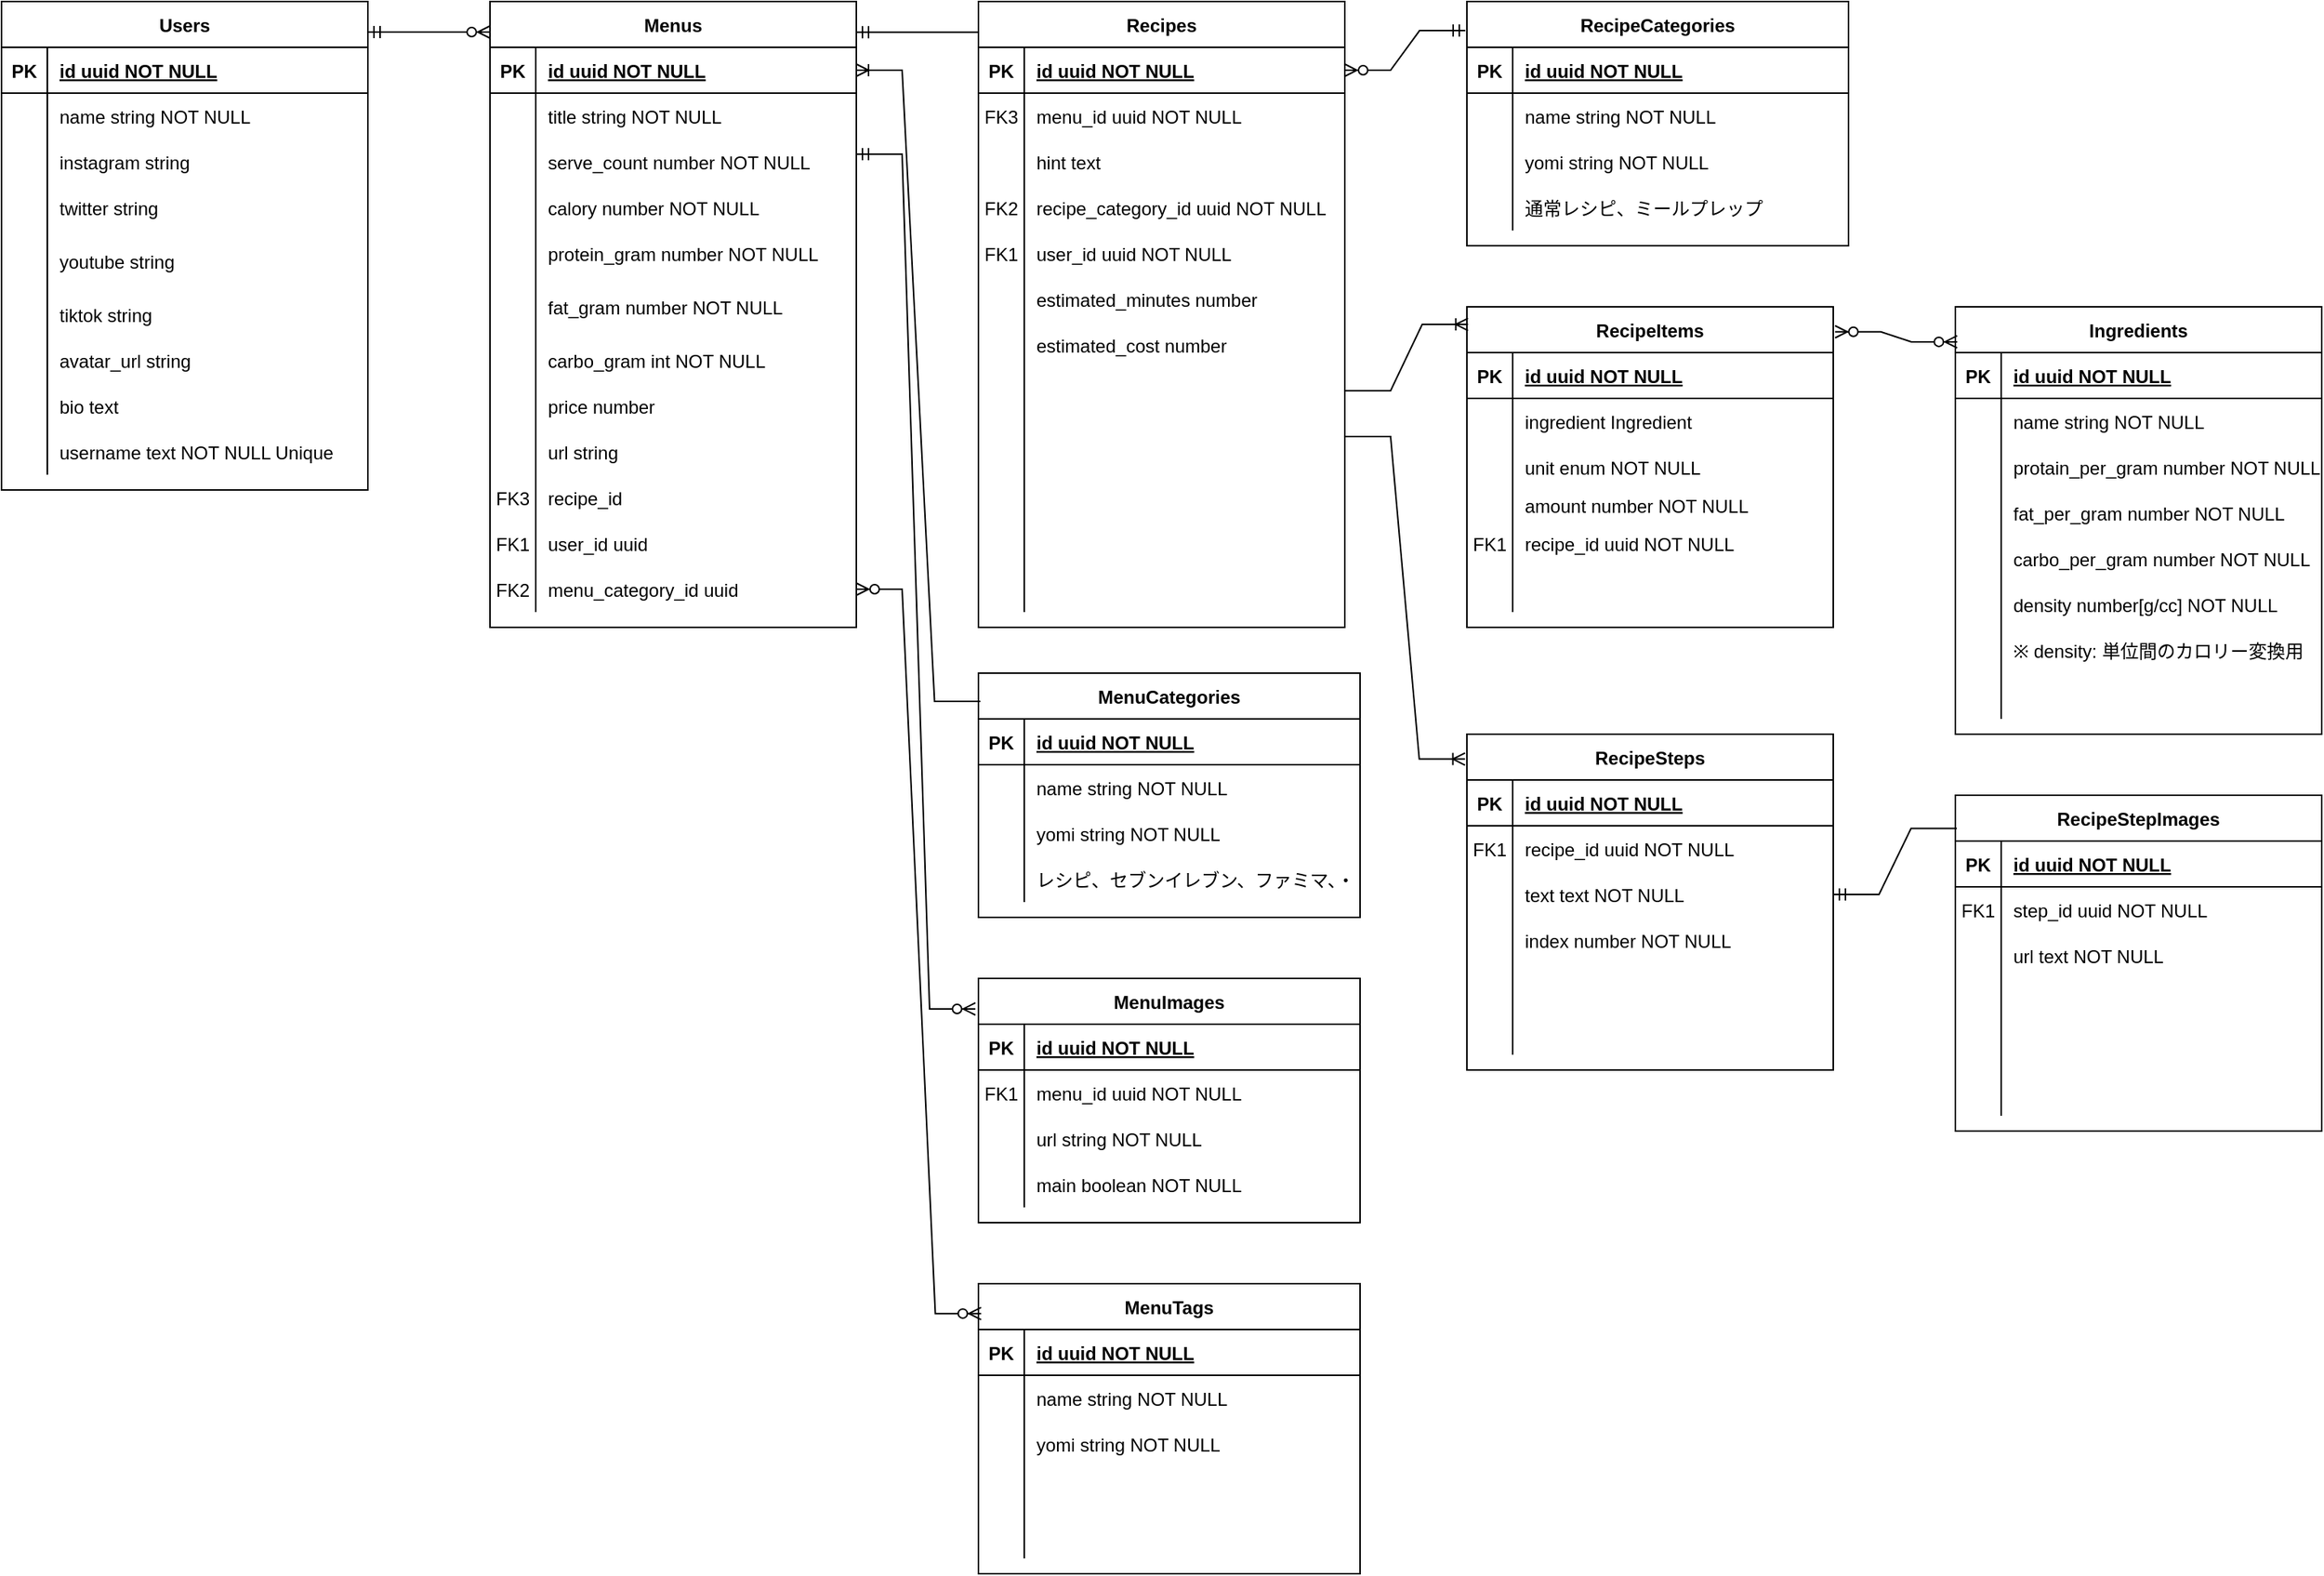 <mxfile version="20.4.0" type="github">
  <diagram id="R2lEEEUBdFMjLlhIrx00" name="Page-1">
    <mxGraphModel dx="2360" dy="1515" grid="1" gridSize="10" guides="1" tooltips="1" connect="1" arrows="1" fold="1" page="1" pageScale="1" pageWidth="2339" pageHeight="3300" math="0" shadow="0" extFonts="Permanent Marker^https://fonts.googleapis.com/css?family=Permanent+Marker">
      <root>
        <mxCell id="0" />
        <mxCell id="1" parent="0" />
        <mxCell id="C-vyLk0tnHw3VtMMgP7b-2" value="MenuImages" style="shape=table;startSize=30;container=1;collapsible=1;childLayout=tableLayout;fixedRows=1;rowLines=0;fontStyle=1;align=center;resizeLast=1;" parent="1" vertex="1">
          <mxGeometry x="680" y="680" width="250" height="160" as="geometry">
            <mxRectangle x="450" y="120" width="80" height="30" as="alternateBounds" />
          </mxGeometry>
        </mxCell>
        <mxCell id="C-vyLk0tnHw3VtMMgP7b-3" value="" style="shape=partialRectangle;collapsible=0;dropTarget=0;pointerEvents=0;fillColor=none;points=[[0,0.5],[1,0.5]];portConstraint=eastwest;top=0;left=0;right=0;bottom=1;" parent="C-vyLk0tnHw3VtMMgP7b-2" vertex="1">
          <mxGeometry y="30" width="250" height="30" as="geometry" />
        </mxCell>
        <mxCell id="C-vyLk0tnHw3VtMMgP7b-4" value="PK" style="shape=partialRectangle;overflow=hidden;connectable=0;fillColor=none;top=0;left=0;bottom=0;right=0;fontStyle=1;" parent="C-vyLk0tnHw3VtMMgP7b-3" vertex="1">
          <mxGeometry width="30" height="30" as="geometry">
            <mxRectangle width="30" height="30" as="alternateBounds" />
          </mxGeometry>
        </mxCell>
        <mxCell id="C-vyLk0tnHw3VtMMgP7b-5" value="id uuid NOT NULL " style="shape=partialRectangle;overflow=hidden;connectable=0;fillColor=none;top=0;left=0;bottom=0;right=0;align=left;spacingLeft=6;fontStyle=5;" parent="C-vyLk0tnHw3VtMMgP7b-3" vertex="1">
          <mxGeometry x="30" width="220" height="30" as="geometry">
            <mxRectangle width="220" height="30" as="alternateBounds" />
          </mxGeometry>
        </mxCell>
        <mxCell id="C-vyLk0tnHw3VtMMgP7b-6" value="" style="shape=partialRectangle;collapsible=0;dropTarget=0;pointerEvents=0;fillColor=none;points=[[0,0.5],[1,0.5]];portConstraint=eastwest;top=0;left=0;right=0;bottom=0;" parent="C-vyLk0tnHw3VtMMgP7b-2" vertex="1">
          <mxGeometry y="60" width="250" height="30" as="geometry" />
        </mxCell>
        <mxCell id="C-vyLk0tnHw3VtMMgP7b-7" value="FK1" style="shape=partialRectangle;overflow=hidden;connectable=0;fillColor=none;top=0;left=0;bottom=0;right=0;" parent="C-vyLk0tnHw3VtMMgP7b-6" vertex="1">
          <mxGeometry width="30" height="30" as="geometry">
            <mxRectangle width="30" height="30" as="alternateBounds" />
          </mxGeometry>
        </mxCell>
        <mxCell id="C-vyLk0tnHw3VtMMgP7b-8" value="menu_id uuid NOT NULL" style="shape=partialRectangle;overflow=hidden;connectable=0;fillColor=none;top=0;left=0;bottom=0;right=0;align=left;spacingLeft=6;" parent="C-vyLk0tnHw3VtMMgP7b-6" vertex="1">
          <mxGeometry x="30" width="220" height="30" as="geometry">
            <mxRectangle width="220" height="30" as="alternateBounds" />
          </mxGeometry>
        </mxCell>
        <mxCell id="C-vyLk0tnHw3VtMMgP7b-9" value="" style="shape=partialRectangle;collapsible=0;dropTarget=0;pointerEvents=0;fillColor=none;points=[[0,0.5],[1,0.5]];portConstraint=eastwest;top=0;left=0;right=0;bottom=0;" parent="C-vyLk0tnHw3VtMMgP7b-2" vertex="1">
          <mxGeometry y="90" width="250" height="30" as="geometry" />
        </mxCell>
        <mxCell id="C-vyLk0tnHw3VtMMgP7b-10" value="" style="shape=partialRectangle;overflow=hidden;connectable=0;fillColor=none;top=0;left=0;bottom=0;right=0;" parent="C-vyLk0tnHw3VtMMgP7b-9" vertex="1">
          <mxGeometry width="30" height="30" as="geometry">
            <mxRectangle width="30" height="30" as="alternateBounds" />
          </mxGeometry>
        </mxCell>
        <mxCell id="C-vyLk0tnHw3VtMMgP7b-11" value="url string NOT NULL" style="shape=partialRectangle;overflow=hidden;connectable=0;fillColor=none;top=0;left=0;bottom=0;right=0;align=left;spacingLeft=6;" parent="C-vyLk0tnHw3VtMMgP7b-9" vertex="1">
          <mxGeometry x="30" width="220" height="30" as="geometry">
            <mxRectangle width="220" height="30" as="alternateBounds" />
          </mxGeometry>
        </mxCell>
        <mxCell id="kMRhK0dAp1cXpMmCywdH-24" value="" style="shape=partialRectangle;collapsible=0;dropTarget=0;pointerEvents=0;fillColor=none;points=[[0,0.5],[1,0.5]];portConstraint=eastwest;top=0;left=0;right=0;bottom=0;" parent="C-vyLk0tnHw3VtMMgP7b-2" vertex="1">
          <mxGeometry y="120" width="250" height="30" as="geometry" />
        </mxCell>
        <mxCell id="kMRhK0dAp1cXpMmCywdH-25" value="" style="shape=partialRectangle;overflow=hidden;connectable=0;fillColor=none;top=0;left=0;bottom=0;right=0;" parent="kMRhK0dAp1cXpMmCywdH-24" vertex="1">
          <mxGeometry width="30" height="30" as="geometry">
            <mxRectangle width="30" height="30" as="alternateBounds" />
          </mxGeometry>
        </mxCell>
        <mxCell id="kMRhK0dAp1cXpMmCywdH-26" value="main boolean NOT NULL" style="shape=partialRectangle;overflow=hidden;connectable=0;fillColor=none;top=0;left=0;bottom=0;right=0;align=left;spacingLeft=6;" parent="kMRhK0dAp1cXpMmCywdH-24" vertex="1">
          <mxGeometry x="30" width="220" height="30" as="geometry">
            <mxRectangle width="220" height="30" as="alternateBounds" />
          </mxGeometry>
        </mxCell>
        <mxCell id="C-vyLk0tnHw3VtMMgP7b-23" value="Recipes" style="shape=table;startSize=30;container=1;collapsible=1;childLayout=tableLayout;fixedRows=1;rowLines=0;fontStyle=1;align=center;resizeLast=1;" parent="1" vertex="1">
          <mxGeometry x="680" y="40" width="240" height="410" as="geometry" />
        </mxCell>
        <mxCell id="C-vyLk0tnHw3VtMMgP7b-24" value="" style="shape=partialRectangle;collapsible=0;dropTarget=0;pointerEvents=0;fillColor=none;points=[[0,0.5],[1,0.5]];portConstraint=eastwest;top=0;left=0;right=0;bottom=1;" parent="C-vyLk0tnHw3VtMMgP7b-23" vertex="1">
          <mxGeometry y="30" width="240" height="30" as="geometry" />
        </mxCell>
        <mxCell id="C-vyLk0tnHw3VtMMgP7b-25" value="PK" style="shape=partialRectangle;overflow=hidden;connectable=0;fillColor=none;top=0;left=0;bottom=0;right=0;fontStyle=1;" parent="C-vyLk0tnHw3VtMMgP7b-24" vertex="1">
          <mxGeometry width="30" height="30" as="geometry">
            <mxRectangle width="30" height="30" as="alternateBounds" />
          </mxGeometry>
        </mxCell>
        <mxCell id="C-vyLk0tnHw3VtMMgP7b-26" value="id uuid NOT NULL " style="shape=partialRectangle;overflow=hidden;connectable=0;fillColor=none;top=0;left=0;bottom=0;right=0;align=left;spacingLeft=6;fontStyle=5;" parent="C-vyLk0tnHw3VtMMgP7b-24" vertex="1">
          <mxGeometry x="30" width="210" height="30" as="geometry">
            <mxRectangle width="210" height="30" as="alternateBounds" />
          </mxGeometry>
        </mxCell>
        <mxCell id="Pr7LXl9UtgNyJIeo_Qun-46" value="" style="shape=partialRectangle;collapsible=0;dropTarget=0;pointerEvents=0;fillColor=none;points=[[0,0.5],[1,0.5]];portConstraint=eastwest;top=0;left=0;right=0;bottom=0;" parent="C-vyLk0tnHw3VtMMgP7b-23" vertex="1">
          <mxGeometry y="60" width="240" height="30" as="geometry" />
        </mxCell>
        <mxCell id="Pr7LXl9UtgNyJIeo_Qun-47" value="FK3" style="shape=partialRectangle;overflow=hidden;connectable=0;fillColor=none;top=0;left=0;bottom=0;right=0;" parent="Pr7LXl9UtgNyJIeo_Qun-46" vertex="1">
          <mxGeometry width="30" height="30" as="geometry">
            <mxRectangle width="30" height="30" as="alternateBounds" />
          </mxGeometry>
        </mxCell>
        <mxCell id="Pr7LXl9UtgNyJIeo_Qun-48" value="menu_id uuid NOT NULL" style="shape=partialRectangle;overflow=hidden;connectable=0;fillColor=none;top=0;left=0;bottom=0;right=0;align=left;spacingLeft=6;" parent="Pr7LXl9UtgNyJIeo_Qun-46" vertex="1">
          <mxGeometry x="30" width="210" height="30" as="geometry">
            <mxRectangle width="210" height="30" as="alternateBounds" />
          </mxGeometry>
        </mxCell>
        <mxCell id="kMRhK0dAp1cXpMmCywdH-13" value="" style="shape=partialRectangle;collapsible=0;dropTarget=0;pointerEvents=0;fillColor=none;points=[[0,0.5],[1,0.5]];portConstraint=eastwest;top=0;left=0;right=0;bottom=0;" parent="C-vyLk0tnHw3VtMMgP7b-23" vertex="1">
          <mxGeometry y="90" width="240" height="30" as="geometry" />
        </mxCell>
        <mxCell id="kMRhK0dAp1cXpMmCywdH-14" value="" style="shape=partialRectangle;overflow=hidden;connectable=0;fillColor=none;top=0;left=0;bottom=0;right=0;" parent="kMRhK0dAp1cXpMmCywdH-13" vertex="1">
          <mxGeometry width="30" height="30" as="geometry">
            <mxRectangle width="30" height="30" as="alternateBounds" />
          </mxGeometry>
        </mxCell>
        <mxCell id="kMRhK0dAp1cXpMmCywdH-15" value="hint text" style="shape=partialRectangle;overflow=hidden;connectable=0;fillColor=none;top=0;left=0;bottom=0;right=0;align=left;spacingLeft=6;" parent="kMRhK0dAp1cXpMmCywdH-13" vertex="1">
          <mxGeometry x="30" width="210" height="30" as="geometry">
            <mxRectangle width="210" height="30" as="alternateBounds" />
          </mxGeometry>
        </mxCell>
        <mxCell id="kMRhK0dAp1cXpMmCywdH-201" value="" style="shape=partialRectangle;collapsible=0;dropTarget=0;pointerEvents=0;fillColor=none;points=[[0,0.5],[1,0.5]];portConstraint=eastwest;top=0;left=0;right=0;bottom=0;" parent="C-vyLk0tnHw3VtMMgP7b-23" vertex="1">
          <mxGeometry y="120" width="240" height="30" as="geometry" />
        </mxCell>
        <mxCell id="kMRhK0dAp1cXpMmCywdH-202" value="FK2" style="shape=partialRectangle;overflow=hidden;connectable=0;fillColor=none;top=0;left=0;bottom=0;right=0;" parent="kMRhK0dAp1cXpMmCywdH-201" vertex="1">
          <mxGeometry width="30" height="30" as="geometry">
            <mxRectangle width="30" height="30" as="alternateBounds" />
          </mxGeometry>
        </mxCell>
        <mxCell id="kMRhK0dAp1cXpMmCywdH-203" value="recipe_category_id uuid NOT NULL" style="shape=partialRectangle;overflow=hidden;connectable=0;fillColor=none;top=0;left=0;bottom=0;right=0;align=left;spacingLeft=6;" parent="kMRhK0dAp1cXpMmCywdH-201" vertex="1">
          <mxGeometry x="30" width="210" height="30" as="geometry">
            <mxRectangle width="210" height="30" as="alternateBounds" />
          </mxGeometry>
        </mxCell>
        <mxCell id="kMRhK0dAp1cXpMmCywdH-41" value="" style="shape=partialRectangle;collapsible=0;dropTarget=0;pointerEvents=0;fillColor=none;points=[[0,0.5],[1,0.5]];portConstraint=eastwest;top=0;left=0;right=0;bottom=0;" parent="C-vyLk0tnHw3VtMMgP7b-23" vertex="1">
          <mxGeometry y="150" width="240" height="30" as="geometry" />
        </mxCell>
        <mxCell id="kMRhK0dAp1cXpMmCywdH-42" value="FK1" style="shape=partialRectangle;overflow=hidden;connectable=0;fillColor=none;top=0;left=0;bottom=0;right=0;" parent="kMRhK0dAp1cXpMmCywdH-41" vertex="1">
          <mxGeometry width="30" height="30" as="geometry">
            <mxRectangle width="30" height="30" as="alternateBounds" />
          </mxGeometry>
        </mxCell>
        <mxCell id="kMRhK0dAp1cXpMmCywdH-43" value="user_id uuid NOT NULL" style="shape=partialRectangle;overflow=hidden;connectable=0;fillColor=none;top=0;left=0;bottom=0;right=0;align=left;spacingLeft=6;" parent="kMRhK0dAp1cXpMmCywdH-41" vertex="1">
          <mxGeometry x="30" width="210" height="30" as="geometry">
            <mxRectangle width="210" height="30" as="alternateBounds" />
          </mxGeometry>
        </mxCell>
        <mxCell id="C-vyLk0tnHw3VtMMgP7b-27" value="" style="shape=partialRectangle;collapsible=0;dropTarget=0;pointerEvents=0;fillColor=none;points=[[0,0.5],[1,0.5]];portConstraint=eastwest;top=0;left=0;right=0;bottom=0;" parent="C-vyLk0tnHw3VtMMgP7b-23" vertex="1">
          <mxGeometry y="180" width="240" height="30" as="geometry" />
        </mxCell>
        <mxCell id="C-vyLk0tnHw3VtMMgP7b-28" value="" style="shape=partialRectangle;overflow=hidden;connectable=0;fillColor=none;top=0;left=0;bottom=0;right=0;" parent="C-vyLk0tnHw3VtMMgP7b-27" vertex="1">
          <mxGeometry width="30" height="30" as="geometry">
            <mxRectangle width="30" height="30" as="alternateBounds" />
          </mxGeometry>
        </mxCell>
        <mxCell id="C-vyLk0tnHw3VtMMgP7b-29" value="estimated_minutes number" style="shape=partialRectangle;overflow=hidden;connectable=0;fillColor=none;top=0;left=0;bottom=0;right=0;align=left;spacingLeft=6;" parent="C-vyLk0tnHw3VtMMgP7b-27" vertex="1">
          <mxGeometry x="30" width="210" height="30" as="geometry">
            <mxRectangle width="210" height="30" as="alternateBounds" />
          </mxGeometry>
        </mxCell>
        <mxCell id="kMRhK0dAp1cXpMmCywdH-16" value="" style="shape=partialRectangle;collapsible=0;dropTarget=0;pointerEvents=0;fillColor=none;points=[[0,0.5],[1,0.5]];portConstraint=eastwest;top=0;left=0;right=0;bottom=0;" parent="C-vyLk0tnHw3VtMMgP7b-23" vertex="1">
          <mxGeometry y="210" width="240" height="30" as="geometry" />
        </mxCell>
        <mxCell id="kMRhK0dAp1cXpMmCywdH-17" value="" style="shape=partialRectangle;overflow=hidden;connectable=0;fillColor=none;top=0;left=0;bottom=0;right=0;" parent="kMRhK0dAp1cXpMmCywdH-16" vertex="1">
          <mxGeometry width="30" height="30" as="geometry">
            <mxRectangle width="30" height="30" as="alternateBounds" />
          </mxGeometry>
        </mxCell>
        <mxCell id="kMRhK0dAp1cXpMmCywdH-18" value="estimated_cost number" style="shape=partialRectangle;overflow=hidden;connectable=0;fillColor=none;top=0;left=0;bottom=0;right=0;align=left;spacingLeft=6;" parent="kMRhK0dAp1cXpMmCywdH-16" vertex="1">
          <mxGeometry x="30" width="210" height="30" as="geometry">
            <mxRectangle width="210" height="30" as="alternateBounds" />
          </mxGeometry>
        </mxCell>
        <mxCell id="Pr7LXl9UtgNyJIeo_Qun-49" value="" style="shape=partialRectangle;collapsible=0;dropTarget=0;pointerEvents=0;fillColor=none;points=[[0,0.5],[1,0.5]];portConstraint=eastwest;top=0;left=0;right=0;bottom=0;" parent="C-vyLk0tnHw3VtMMgP7b-23" vertex="1">
          <mxGeometry y="240" width="240" height="30" as="geometry" />
        </mxCell>
        <mxCell id="Pr7LXl9UtgNyJIeo_Qun-50" value="" style="shape=partialRectangle;overflow=hidden;connectable=0;fillColor=none;top=0;left=0;bottom=0;right=0;" parent="Pr7LXl9UtgNyJIeo_Qun-49" vertex="1">
          <mxGeometry width="30" height="30" as="geometry">
            <mxRectangle width="30" height="30" as="alternateBounds" />
          </mxGeometry>
        </mxCell>
        <mxCell id="Pr7LXl9UtgNyJIeo_Qun-51" value="" style="shape=partialRectangle;overflow=hidden;connectable=0;fillColor=none;top=0;left=0;bottom=0;right=0;align=left;spacingLeft=6;" parent="Pr7LXl9UtgNyJIeo_Qun-49" vertex="1">
          <mxGeometry x="30" width="210" height="30" as="geometry">
            <mxRectangle width="210" height="30" as="alternateBounds" />
          </mxGeometry>
        </mxCell>
        <mxCell id="kMRhK0dAp1cXpMmCywdH-1" value="" style="shape=partialRectangle;collapsible=0;dropTarget=0;pointerEvents=0;fillColor=none;points=[[0,0.5],[1,0.5]];portConstraint=eastwest;top=0;left=0;right=0;bottom=0;" parent="C-vyLk0tnHw3VtMMgP7b-23" vertex="1">
          <mxGeometry y="270" width="240" height="30" as="geometry" />
        </mxCell>
        <mxCell id="kMRhK0dAp1cXpMmCywdH-2" value="" style="shape=partialRectangle;overflow=hidden;connectable=0;fillColor=none;top=0;left=0;bottom=0;right=0;" parent="kMRhK0dAp1cXpMmCywdH-1" vertex="1">
          <mxGeometry width="30" height="30" as="geometry">
            <mxRectangle width="30" height="30" as="alternateBounds" />
          </mxGeometry>
        </mxCell>
        <mxCell id="kMRhK0dAp1cXpMmCywdH-3" value="" style="shape=partialRectangle;overflow=hidden;connectable=0;fillColor=none;top=0;left=0;bottom=0;right=0;align=left;spacingLeft=6;" parent="kMRhK0dAp1cXpMmCywdH-1" vertex="1">
          <mxGeometry x="30" width="210" height="30" as="geometry">
            <mxRectangle width="210" height="30" as="alternateBounds" />
          </mxGeometry>
        </mxCell>
        <mxCell id="kMRhK0dAp1cXpMmCywdH-7" value="" style="shape=partialRectangle;collapsible=0;dropTarget=0;pointerEvents=0;fillColor=none;points=[[0,0.5],[1,0.5]];portConstraint=eastwest;top=0;left=0;right=0;bottom=0;" parent="C-vyLk0tnHw3VtMMgP7b-23" vertex="1">
          <mxGeometry y="300" width="240" height="30" as="geometry" />
        </mxCell>
        <mxCell id="kMRhK0dAp1cXpMmCywdH-8" value="" style="shape=partialRectangle;overflow=hidden;connectable=0;fillColor=none;top=0;left=0;bottom=0;right=0;" parent="kMRhK0dAp1cXpMmCywdH-7" vertex="1">
          <mxGeometry width="30" height="30" as="geometry">
            <mxRectangle width="30" height="30" as="alternateBounds" />
          </mxGeometry>
        </mxCell>
        <mxCell id="kMRhK0dAp1cXpMmCywdH-9" value="" style="shape=partialRectangle;overflow=hidden;connectable=0;fillColor=none;top=0;left=0;bottom=0;right=0;align=left;spacingLeft=6;" parent="kMRhK0dAp1cXpMmCywdH-7" vertex="1">
          <mxGeometry x="30" width="210" height="30" as="geometry">
            <mxRectangle width="210" height="30" as="alternateBounds" />
          </mxGeometry>
        </mxCell>
        <mxCell id="kMRhK0dAp1cXpMmCywdH-4" value="" style="shape=partialRectangle;collapsible=0;dropTarget=0;pointerEvents=0;fillColor=none;points=[[0,0.5],[1,0.5]];portConstraint=eastwest;top=0;left=0;right=0;bottom=0;" parent="C-vyLk0tnHw3VtMMgP7b-23" vertex="1">
          <mxGeometry y="330" width="240" height="40" as="geometry" />
        </mxCell>
        <mxCell id="kMRhK0dAp1cXpMmCywdH-5" value="" style="shape=partialRectangle;overflow=hidden;connectable=0;fillColor=none;top=0;left=0;bottom=0;right=0;" parent="kMRhK0dAp1cXpMmCywdH-4" vertex="1">
          <mxGeometry width="30" height="40" as="geometry">
            <mxRectangle width="30" height="40" as="alternateBounds" />
          </mxGeometry>
        </mxCell>
        <mxCell id="kMRhK0dAp1cXpMmCywdH-6" value="" style="shape=partialRectangle;overflow=hidden;connectable=0;fillColor=none;top=0;left=0;bottom=0;right=0;align=left;spacingLeft=6;" parent="kMRhK0dAp1cXpMmCywdH-4" vertex="1">
          <mxGeometry x="30" width="210" height="40" as="geometry">
            <mxRectangle width="210" height="40" as="alternateBounds" />
          </mxGeometry>
        </mxCell>
        <mxCell id="kMRhK0dAp1cXpMmCywdH-10" value="" style="shape=partialRectangle;collapsible=0;dropTarget=0;pointerEvents=0;fillColor=none;points=[[0,0.5],[1,0.5]];portConstraint=eastwest;top=0;left=0;right=0;bottom=0;" parent="C-vyLk0tnHw3VtMMgP7b-23" vertex="1">
          <mxGeometry y="370" width="240" height="30" as="geometry" />
        </mxCell>
        <mxCell id="kMRhK0dAp1cXpMmCywdH-11" value="" style="shape=partialRectangle;overflow=hidden;connectable=0;fillColor=none;top=0;left=0;bottom=0;right=0;" parent="kMRhK0dAp1cXpMmCywdH-10" vertex="1">
          <mxGeometry width="30" height="30" as="geometry">
            <mxRectangle width="30" height="30" as="alternateBounds" />
          </mxGeometry>
        </mxCell>
        <mxCell id="kMRhK0dAp1cXpMmCywdH-12" value="" style="shape=partialRectangle;overflow=hidden;connectable=0;fillColor=none;top=0;left=0;bottom=0;right=0;align=left;spacingLeft=6;" parent="kMRhK0dAp1cXpMmCywdH-10" vertex="1">
          <mxGeometry x="30" width="210" height="30" as="geometry">
            <mxRectangle width="210" height="30" as="alternateBounds" />
          </mxGeometry>
        </mxCell>
        <mxCell id="kMRhK0dAp1cXpMmCywdH-27" value="MenuCategories" style="shape=table;startSize=30;container=1;collapsible=1;childLayout=tableLayout;fixedRows=1;rowLines=0;fontStyle=1;align=center;resizeLast=1;" parent="1" vertex="1">
          <mxGeometry x="680" y="480" width="250" height="160" as="geometry">
            <mxRectangle x="450" y="120" width="80" height="30" as="alternateBounds" />
          </mxGeometry>
        </mxCell>
        <mxCell id="kMRhK0dAp1cXpMmCywdH-28" value="" style="shape=partialRectangle;collapsible=0;dropTarget=0;pointerEvents=0;fillColor=none;points=[[0,0.5],[1,0.5]];portConstraint=eastwest;top=0;left=0;right=0;bottom=1;" parent="kMRhK0dAp1cXpMmCywdH-27" vertex="1">
          <mxGeometry y="30" width="250" height="30" as="geometry" />
        </mxCell>
        <mxCell id="kMRhK0dAp1cXpMmCywdH-29" value="PK" style="shape=partialRectangle;overflow=hidden;connectable=0;fillColor=none;top=0;left=0;bottom=0;right=0;fontStyle=1;" parent="kMRhK0dAp1cXpMmCywdH-28" vertex="1">
          <mxGeometry width="30" height="30" as="geometry">
            <mxRectangle width="30" height="30" as="alternateBounds" />
          </mxGeometry>
        </mxCell>
        <mxCell id="kMRhK0dAp1cXpMmCywdH-30" value="id uuid NOT NULL " style="shape=partialRectangle;overflow=hidden;connectable=0;fillColor=none;top=0;left=0;bottom=0;right=0;align=left;spacingLeft=6;fontStyle=5;" parent="kMRhK0dAp1cXpMmCywdH-28" vertex="1">
          <mxGeometry x="30" width="220" height="30" as="geometry">
            <mxRectangle width="220" height="30" as="alternateBounds" />
          </mxGeometry>
        </mxCell>
        <mxCell id="kMRhK0dAp1cXpMmCywdH-31" value="" style="shape=partialRectangle;collapsible=0;dropTarget=0;pointerEvents=0;fillColor=none;points=[[0,0.5],[1,0.5]];portConstraint=eastwest;top=0;left=0;right=0;bottom=0;" parent="kMRhK0dAp1cXpMmCywdH-27" vertex="1">
          <mxGeometry y="60" width="250" height="30" as="geometry" />
        </mxCell>
        <mxCell id="kMRhK0dAp1cXpMmCywdH-32" value="" style="shape=partialRectangle;overflow=hidden;connectable=0;fillColor=none;top=0;left=0;bottom=0;right=0;" parent="kMRhK0dAp1cXpMmCywdH-31" vertex="1">
          <mxGeometry width="30" height="30" as="geometry">
            <mxRectangle width="30" height="30" as="alternateBounds" />
          </mxGeometry>
        </mxCell>
        <mxCell id="kMRhK0dAp1cXpMmCywdH-33" value="name string NOT NULL" style="shape=partialRectangle;overflow=hidden;connectable=0;fillColor=none;top=0;left=0;bottom=0;right=0;align=left;spacingLeft=6;" parent="kMRhK0dAp1cXpMmCywdH-31" vertex="1">
          <mxGeometry x="30" width="220" height="30" as="geometry">
            <mxRectangle width="220" height="30" as="alternateBounds" />
          </mxGeometry>
        </mxCell>
        <mxCell id="kMRhK0dAp1cXpMmCywdH-34" value="" style="shape=partialRectangle;collapsible=0;dropTarget=0;pointerEvents=0;fillColor=none;points=[[0,0.5],[1,0.5]];portConstraint=eastwest;top=0;left=0;right=0;bottom=0;" parent="kMRhK0dAp1cXpMmCywdH-27" vertex="1">
          <mxGeometry y="90" width="250" height="30" as="geometry" />
        </mxCell>
        <mxCell id="kMRhK0dAp1cXpMmCywdH-35" value="" style="shape=partialRectangle;overflow=hidden;connectable=0;fillColor=none;top=0;left=0;bottom=0;right=0;" parent="kMRhK0dAp1cXpMmCywdH-34" vertex="1">
          <mxGeometry width="30" height="30" as="geometry">
            <mxRectangle width="30" height="30" as="alternateBounds" />
          </mxGeometry>
        </mxCell>
        <mxCell id="kMRhK0dAp1cXpMmCywdH-36" value="yomi string NOT NULL" style="shape=partialRectangle;overflow=hidden;connectable=0;fillColor=none;top=0;left=0;bottom=0;right=0;align=left;spacingLeft=6;" parent="kMRhK0dAp1cXpMmCywdH-34" vertex="1">
          <mxGeometry x="30" width="220" height="30" as="geometry">
            <mxRectangle width="220" height="30" as="alternateBounds" />
          </mxGeometry>
        </mxCell>
        <mxCell id="kMRhK0dAp1cXpMmCywdH-37" value="" style="shape=partialRectangle;collapsible=0;dropTarget=0;pointerEvents=0;fillColor=none;points=[[0,0.5],[1,0.5]];portConstraint=eastwest;top=0;left=0;right=0;bottom=0;" parent="kMRhK0dAp1cXpMmCywdH-27" vertex="1">
          <mxGeometry y="120" width="250" height="30" as="geometry" />
        </mxCell>
        <mxCell id="kMRhK0dAp1cXpMmCywdH-38" value="" style="shape=partialRectangle;overflow=hidden;connectable=0;fillColor=none;top=0;left=0;bottom=0;right=0;" parent="kMRhK0dAp1cXpMmCywdH-37" vertex="1">
          <mxGeometry width="30" height="30" as="geometry">
            <mxRectangle width="30" height="30" as="alternateBounds" />
          </mxGeometry>
        </mxCell>
        <mxCell id="kMRhK0dAp1cXpMmCywdH-39" value="レシピ、セブンイレブン、ファミマ、・・・" style="shape=partialRectangle;overflow=hidden;connectable=0;fillColor=none;top=0;left=0;bottom=0;right=0;align=left;spacingLeft=6;" parent="kMRhK0dAp1cXpMmCywdH-37" vertex="1">
          <mxGeometry x="30" width="220" height="30" as="geometry">
            <mxRectangle width="220" height="30" as="alternateBounds" />
          </mxGeometry>
        </mxCell>
        <mxCell id="kMRhK0dAp1cXpMmCywdH-40" value="" style="edgeStyle=entityRelationEdgeStyle;fontSize=12;html=1;endArrow=ERoneToMany;rounded=0;exitX=0.005;exitY=0.116;exitDx=0;exitDy=0;exitPerimeter=0;entryX=1;entryY=0.5;entryDx=0;entryDy=0;" parent="1" source="kMRhK0dAp1cXpMmCywdH-27" target="kMRhK0dAp1cXpMmCywdH-232" edge="1">
          <mxGeometry width="100" height="100" relative="1" as="geometry">
            <mxPoint x="931.92" y="65.05" as="sourcePoint" />
            <mxPoint x="1012" y="69.68" as="targetPoint" />
          </mxGeometry>
        </mxCell>
        <mxCell id="kMRhK0dAp1cXpMmCywdH-44" value="MenuTags" style="shape=table;startSize=30;container=1;collapsible=1;childLayout=tableLayout;fixedRows=1;rowLines=0;fontStyle=1;align=center;resizeLast=1;" parent="1" vertex="1">
          <mxGeometry x="680" y="880" width="250" height="190" as="geometry">
            <mxRectangle x="450" y="120" width="80" height="30" as="alternateBounds" />
          </mxGeometry>
        </mxCell>
        <mxCell id="kMRhK0dAp1cXpMmCywdH-45" value="" style="shape=partialRectangle;collapsible=0;dropTarget=0;pointerEvents=0;fillColor=none;points=[[0,0.5],[1,0.5]];portConstraint=eastwest;top=0;left=0;right=0;bottom=1;" parent="kMRhK0dAp1cXpMmCywdH-44" vertex="1">
          <mxGeometry y="30" width="250" height="30" as="geometry" />
        </mxCell>
        <mxCell id="kMRhK0dAp1cXpMmCywdH-46" value="PK" style="shape=partialRectangle;overflow=hidden;connectable=0;fillColor=none;top=0;left=0;bottom=0;right=0;fontStyle=1;" parent="kMRhK0dAp1cXpMmCywdH-45" vertex="1">
          <mxGeometry width="30" height="30" as="geometry">
            <mxRectangle width="30" height="30" as="alternateBounds" />
          </mxGeometry>
        </mxCell>
        <mxCell id="kMRhK0dAp1cXpMmCywdH-47" value="id uuid NOT NULL " style="shape=partialRectangle;overflow=hidden;connectable=0;fillColor=none;top=0;left=0;bottom=0;right=0;align=left;spacingLeft=6;fontStyle=5;" parent="kMRhK0dAp1cXpMmCywdH-45" vertex="1">
          <mxGeometry x="30" width="220" height="30" as="geometry">
            <mxRectangle width="220" height="30" as="alternateBounds" />
          </mxGeometry>
        </mxCell>
        <mxCell id="kMRhK0dAp1cXpMmCywdH-48" value="" style="shape=partialRectangle;collapsible=0;dropTarget=0;pointerEvents=0;fillColor=none;points=[[0,0.5],[1,0.5]];portConstraint=eastwest;top=0;left=0;right=0;bottom=0;" parent="kMRhK0dAp1cXpMmCywdH-44" vertex="1">
          <mxGeometry y="60" width="250" height="30" as="geometry" />
        </mxCell>
        <mxCell id="kMRhK0dAp1cXpMmCywdH-49" value="" style="shape=partialRectangle;overflow=hidden;connectable=0;fillColor=none;top=0;left=0;bottom=0;right=0;" parent="kMRhK0dAp1cXpMmCywdH-48" vertex="1">
          <mxGeometry width="30" height="30" as="geometry">
            <mxRectangle width="30" height="30" as="alternateBounds" />
          </mxGeometry>
        </mxCell>
        <mxCell id="kMRhK0dAp1cXpMmCywdH-50" value="name string NOT NULL" style="shape=partialRectangle;overflow=hidden;connectable=0;fillColor=none;top=0;left=0;bottom=0;right=0;align=left;spacingLeft=6;" parent="kMRhK0dAp1cXpMmCywdH-48" vertex="1">
          <mxGeometry x="30" width="220" height="30" as="geometry">
            <mxRectangle width="220" height="30" as="alternateBounds" />
          </mxGeometry>
        </mxCell>
        <mxCell id="kMRhK0dAp1cXpMmCywdH-59" value="" style="shape=partialRectangle;collapsible=0;dropTarget=0;pointerEvents=0;fillColor=none;points=[[0,0.5],[1,0.5]];portConstraint=eastwest;top=0;left=0;right=0;bottom=0;" parent="kMRhK0dAp1cXpMmCywdH-44" vertex="1">
          <mxGeometry y="90" width="250" height="30" as="geometry" />
        </mxCell>
        <mxCell id="kMRhK0dAp1cXpMmCywdH-60" value="" style="shape=partialRectangle;overflow=hidden;connectable=0;fillColor=none;top=0;left=0;bottom=0;right=0;" parent="kMRhK0dAp1cXpMmCywdH-59" vertex="1">
          <mxGeometry width="30" height="30" as="geometry">
            <mxRectangle width="30" height="30" as="alternateBounds" />
          </mxGeometry>
        </mxCell>
        <mxCell id="kMRhK0dAp1cXpMmCywdH-61" value="yomi string NOT NULL" style="shape=partialRectangle;overflow=hidden;connectable=0;fillColor=none;top=0;left=0;bottom=0;right=0;align=left;spacingLeft=6;" parent="kMRhK0dAp1cXpMmCywdH-59" vertex="1">
          <mxGeometry x="30" width="220" height="30" as="geometry">
            <mxRectangle width="220" height="30" as="alternateBounds" />
          </mxGeometry>
        </mxCell>
        <mxCell id="kMRhK0dAp1cXpMmCywdH-51" value="" style="shape=partialRectangle;collapsible=0;dropTarget=0;pointerEvents=0;fillColor=none;points=[[0,0.5],[1,0.5]];portConstraint=eastwest;top=0;left=0;right=0;bottom=0;" parent="kMRhK0dAp1cXpMmCywdH-44" vertex="1">
          <mxGeometry y="120" width="250" height="30" as="geometry" />
        </mxCell>
        <mxCell id="kMRhK0dAp1cXpMmCywdH-52" value="" style="shape=partialRectangle;overflow=hidden;connectable=0;fillColor=none;top=0;left=0;bottom=0;right=0;" parent="kMRhK0dAp1cXpMmCywdH-51" vertex="1">
          <mxGeometry width="30" height="30" as="geometry">
            <mxRectangle width="30" height="30" as="alternateBounds" />
          </mxGeometry>
        </mxCell>
        <mxCell id="kMRhK0dAp1cXpMmCywdH-53" value="" style="shape=partialRectangle;overflow=hidden;connectable=0;fillColor=none;top=0;left=0;bottom=0;right=0;align=left;spacingLeft=6;" parent="kMRhK0dAp1cXpMmCywdH-51" vertex="1">
          <mxGeometry x="30" width="220" height="30" as="geometry">
            <mxRectangle width="220" height="30" as="alternateBounds" />
          </mxGeometry>
        </mxCell>
        <mxCell id="kMRhK0dAp1cXpMmCywdH-54" value="" style="shape=partialRectangle;collapsible=0;dropTarget=0;pointerEvents=0;fillColor=none;points=[[0,0.5],[1,0.5]];portConstraint=eastwest;top=0;left=0;right=0;bottom=0;" parent="kMRhK0dAp1cXpMmCywdH-44" vertex="1">
          <mxGeometry y="150" width="250" height="30" as="geometry" />
        </mxCell>
        <mxCell id="kMRhK0dAp1cXpMmCywdH-55" value="" style="shape=partialRectangle;overflow=hidden;connectable=0;fillColor=none;top=0;left=0;bottom=0;right=0;" parent="kMRhK0dAp1cXpMmCywdH-54" vertex="1">
          <mxGeometry width="30" height="30" as="geometry">
            <mxRectangle width="30" height="30" as="alternateBounds" />
          </mxGeometry>
        </mxCell>
        <mxCell id="kMRhK0dAp1cXpMmCywdH-56" value="" style="shape=partialRectangle;overflow=hidden;connectable=0;fillColor=none;top=0;left=0;bottom=0;right=0;align=left;spacingLeft=6;" parent="kMRhK0dAp1cXpMmCywdH-54" vertex="1">
          <mxGeometry x="30" width="220" height="30" as="geometry">
            <mxRectangle width="220" height="30" as="alternateBounds" />
          </mxGeometry>
        </mxCell>
        <mxCell id="kMRhK0dAp1cXpMmCywdH-57" value="" style="edgeStyle=entityRelationEdgeStyle;fontSize=12;html=1;endArrow=ERzeroToMany;endFill=1;startArrow=ERzeroToMany;rounded=0;entryX=0.007;entryY=0.103;entryDx=0;entryDy=0;entryPerimeter=0;exitX=1;exitY=0.5;exitDx=0;exitDy=0;" parent="1" source="kMRhK0dAp1cXpMmCywdH-265" target="kMRhK0dAp1cXpMmCywdH-44" edge="1">
          <mxGeometry width="100" height="100" relative="1" as="geometry">
            <mxPoint x="920" y="410" as="sourcePoint" />
            <mxPoint x="1190" y="370" as="targetPoint" />
          </mxGeometry>
        </mxCell>
        <mxCell id="kMRhK0dAp1cXpMmCywdH-62" value="RecipeItems" style="shape=table;startSize=30;container=1;collapsible=1;childLayout=tableLayout;fixedRows=1;rowLines=0;fontStyle=1;align=center;resizeLast=1;" parent="1" vertex="1">
          <mxGeometry x="1000" y="240" width="240" height="210" as="geometry">
            <mxRectangle x="450" y="120" width="80" height="30" as="alternateBounds" />
          </mxGeometry>
        </mxCell>
        <mxCell id="kMRhK0dAp1cXpMmCywdH-63" value="" style="shape=partialRectangle;collapsible=0;dropTarget=0;pointerEvents=0;fillColor=none;points=[[0,0.5],[1,0.5]];portConstraint=eastwest;top=0;left=0;right=0;bottom=1;" parent="kMRhK0dAp1cXpMmCywdH-62" vertex="1">
          <mxGeometry y="30" width="240" height="30" as="geometry" />
        </mxCell>
        <mxCell id="kMRhK0dAp1cXpMmCywdH-64" value="PK" style="shape=partialRectangle;overflow=hidden;connectable=0;fillColor=none;top=0;left=0;bottom=0;right=0;fontStyle=1;" parent="kMRhK0dAp1cXpMmCywdH-63" vertex="1">
          <mxGeometry width="30" height="30" as="geometry">
            <mxRectangle width="30" height="30" as="alternateBounds" />
          </mxGeometry>
        </mxCell>
        <mxCell id="kMRhK0dAp1cXpMmCywdH-65" value="id uuid NOT NULL " style="shape=partialRectangle;overflow=hidden;connectable=0;fillColor=none;top=0;left=0;bottom=0;right=0;align=left;spacingLeft=6;fontStyle=5;" parent="kMRhK0dAp1cXpMmCywdH-63" vertex="1">
          <mxGeometry x="30" width="210" height="30" as="geometry">
            <mxRectangle width="210" height="30" as="alternateBounds" />
          </mxGeometry>
        </mxCell>
        <mxCell id="kMRhK0dAp1cXpMmCywdH-66" value="" style="shape=partialRectangle;collapsible=0;dropTarget=0;pointerEvents=0;fillColor=none;points=[[0,0.5],[1,0.5]];portConstraint=eastwest;top=0;left=0;right=0;bottom=0;" parent="kMRhK0dAp1cXpMmCywdH-62" vertex="1">
          <mxGeometry y="60" width="240" height="30" as="geometry" />
        </mxCell>
        <mxCell id="kMRhK0dAp1cXpMmCywdH-67" value="" style="shape=partialRectangle;overflow=hidden;connectable=0;fillColor=none;top=0;left=0;bottom=0;right=0;" parent="kMRhK0dAp1cXpMmCywdH-66" vertex="1">
          <mxGeometry width="30" height="30" as="geometry">
            <mxRectangle width="30" height="30" as="alternateBounds" />
          </mxGeometry>
        </mxCell>
        <mxCell id="kMRhK0dAp1cXpMmCywdH-68" value="ingredient Ingredient" style="shape=partialRectangle;overflow=hidden;connectable=0;fillColor=none;top=0;left=0;bottom=0;right=0;align=left;spacingLeft=6;" parent="kMRhK0dAp1cXpMmCywdH-66" vertex="1">
          <mxGeometry x="30" width="210" height="30" as="geometry">
            <mxRectangle width="210" height="30" as="alternateBounds" />
          </mxGeometry>
        </mxCell>
        <mxCell id="kMRhK0dAp1cXpMmCywdH-69" value="" style="shape=partialRectangle;collapsible=0;dropTarget=0;pointerEvents=0;fillColor=none;points=[[0,0.5],[1,0.5]];portConstraint=eastwest;top=0;left=0;right=0;bottom=0;" parent="kMRhK0dAp1cXpMmCywdH-62" vertex="1">
          <mxGeometry y="90" width="240" height="30" as="geometry" />
        </mxCell>
        <mxCell id="kMRhK0dAp1cXpMmCywdH-70" value="" style="shape=partialRectangle;overflow=hidden;connectable=0;fillColor=none;top=0;left=0;bottom=0;right=0;" parent="kMRhK0dAp1cXpMmCywdH-69" vertex="1">
          <mxGeometry width="30" height="30" as="geometry">
            <mxRectangle width="30" height="30" as="alternateBounds" />
          </mxGeometry>
        </mxCell>
        <mxCell id="kMRhK0dAp1cXpMmCywdH-71" value="unit enum NOT NULL" style="shape=partialRectangle;overflow=hidden;connectable=0;fillColor=none;top=0;left=0;bottom=0;right=0;align=left;spacingLeft=6;" parent="kMRhK0dAp1cXpMmCywdH-69" vertex="1">
          <mxGeometry x="30" width="210" height="30" as="geometry">
            <mxRectangle width="210" height="30" as="alternateBounds" />
          </mxGeometry>
        </mxCell>
        <mxCell id="kMRhK0dAp1cXpMmCywdH-101" value="" style="shape=partialRectangle;collapsible=0;dropTarget=0;pointerEvents=0;fillColor=none;points=[[0,0.5],[1,0.5]];portConstraint=eastwest;top=0;left=0;right=0;bottom=0;" parent="kMRhK0dAp1cXpMmCywdH-62" vertex="1">
          <mxGeometry y="120" width="240" height="20" as="geometry" />
        </mxCell>
        <mxCell id="kMRhK0dAp1cXpMmCywdH-102" value="" style="shape=partialRectangle;overflow=hidden;connectable=0;fillColor=none;top=0;left=0;bottom=0;right=0;" parent="kMRhK0dAp1cXpMmCywdH-101" vertex="1">
          <mxGeometry width="30" height="20" as="geometry">
            <mxRectangle width="30" height="20" as="alternateBounds" />
          </mxGeometry>
        </mxCell>
        <mxCell id="kMRhK0dAp1cXpMmCywdH-103" value="amount number NOT NULL" style="shape=partialRectangle;overflow=hidden;connectable=0;fillColor=none;top=0;left=0;bottom=0;right=0;align=left;spacingLeft=6;" parent="kMRhK0dAp1cXpMmCywdH-101" vertex="1">
          <mxGeometry x="30" width="210" height="20" as="geometry">
            <mxRectangle width="210" height="20" as="alternateBounds" />
          </mxGeometry>
        </mxCell>
        <mxCell id="kMRhK0dAp1cXpMmCywdH-72" value="" style="shape=partialRectangle;collapsible=0;dropTarget=0;pointerEvents=0;fillColor=none;points=[[0,0.5],[1,0.5]];portConstraint=eastwest;top=0;left=0;right=0;bottom=0;" parent="kMRhK0dAp1cXpMmCywdH-62" vertex="1">
          <mxGeometry y="140" width="240" height="30" as="geometry" />
        </mxCell>
        <mxCell id="kMRhK0dAp1cXpMmCywdH-73" value="FK1" style="shape=partialRectangle;overflow=hidden;connectable=0;fillColor=none;top=0;left=0;bottom=0;right=0;" parent="kMRhK0dAp1cXpMmCywdH-72" vertex="1">
          <mxGeometry width="30" height="30" as="geometry">
            <mxRectangle width="30" height="30" as="alternateBounds" />
          </mxGeometry>
        </mxCell>
        <mxCell id="kMRhK0dAp1cXpMmCywdH-74" value="recipe_id uuid NOT NULL" style="shape=partialRectangle;overflow=hidden;connectable=0;fillColor=none;top=0;left=0;bottom=0;right=0;align=left;spacingLeft=6;" parent="kMRhK0dAp1cXpMmCywdH-72" vertex="1">
          <mxGeometry x="30" width="210" height="30" as="geometry">
            <mxRectangle width="210" height="30" as="alternateBounds" />
          </mxGeometry>
        </mxCell>
        <mxCell id="kMRhK0dAp1cXpMmCywdH-75" value="" style="shape=partialRectangle;collapsible=0;dropTarget=0;pointerEvents=0;fillColor=none;points=[[0,0.5],[1,0.5]];portConstraint=eastwest;top=0;left=0;right=0;bottom=0;" parent="kMRhK0dAp1cXpMmCywdH-62" vertex="1">
          <mxGeometry y="170" width="240" height="30" as="geometry" />
        </mxCell>
        <mxCell id="kMRhK0dAp1cXpMmCywdH-76" value="" style="shape=partialRectangle;overflow=hidden;connectable=0;fillColor=none;top=0;left=0;bottom=0;right=0;" parent="kMRhK0dAp1cXpMmCywdH-75" vertex="1">
          <mxGeometry width="30" height="30" as="geometry">
            <mxRectangle width="30" height="30" as="alternateBounds" />
          </mxGeometry>
        </mxCell>
        <mxCell id="kMRhK0dAp1cXpMmCywdH-77" value="" style="shape=partialRectangle;overflow=hidden;connectable=0;fillColor=none;top=0;left=0;bottom=0;right=0;align=left;spacingLeft=6;" parent="kMRhK0dAp1cXpMmCywdH-75" vertex="1">
          <mxGeometry x="30" width="210" height="30" as="geometry">
            <mxRectangle width="210" height="30" as="alternateBounds" />
          </mxGeometry>
        </mxCell>
        <mxCell id="kMRhK0dAp1cXpMmCywdH-83" value="Ingredients" style="shape=table;startSize=30;container=1;collapsible=1;childLayout=tableLayout;fixedRows=1;rowLines=0;fontStyle=1;align=center;resizeLast=1;" parent="1" vertex="1">
          <mxGeometry x="1320" y="240" width="240" height="280" as="geometry">
            <mxRectangle x="450" y="120" width="80" height="30" as="alternateBounds" />
          </mxGeometry>
        </mxCell>
        <mxCell id="kMRhK0dAp1cXpMmCywdH-84" value="" style="shape=partialRectangle;collapsible=0;dropTarget=0;pointerEvents=0;fillColor=none;points=[[0,0.5],[1,0.5]];portConstraint=eastwest;top=0;left=0;right=0;bottom=1;" parent="kMRhK0dAp1cXpMmCywdH-83" vertex="1">
          <mxGeometry y="30" width="240" height="30" as="geometry" />
        </mxCell>
        <mxCell id="kMRhK0dAp1cXpMmCywdH-85" value="PK" style="shape=partialRectangle;overflow=hidden;connectable=0;fillColor=none;top=0;left=0;bottom=0;right=0;fontStyle=1;" parent="kMRhK0dAp1cXpMmCywdH-84" vertex="1">
          <mxGeometry width="30" height="30" as="geometry">
            <mxRectangle width="30" height="30" as="alternateBounds" />
          </mxGeometry>
        </mxCell>
        <mxCell id="kMRhK0dAp1cXpMmCywdH-86" value="id uuid NOT NULL " style="shape=partialRectangle;overflow=hidden;connectable=0;fillColor=none;top=0;left=0;bottom=0;right=0;align=left;spacingLeft=6;fontStyle=5;" parent="kMRhK0dAp1cXpMmCywdH-84" vertex="1">
          <mxGeometry x="30" width="210" height="30" as="geometry">
            <mxRectangle width="210" height="30" as="alternateBounds" />
          </mxGeometry>
        </mxCell>
        <mxCell id="kMRhK0dAp1cXpMmCywdH-87" value="" style="shape=partialRectangle;collapsible=0;dropTarget=0;pointerEvents=0;fillColor=none;points=[[0,0.5],[1,0.5]];portConstraint=eastwest;top=0;left=0;right=0;bottom=0;" parent="kMRhK0dAp1cXpMmCywdH-83" vertex="1">
          <mxGeometry y="60" width="240" height="30" as="geometry" />
        </mxCell>
        <mxCell id="kMRhK0dAp1cXpMmCywdH-88" value="" style="shape=partialRectangle;overflow=hidden;connectable=0;fillColor=none;top=0;left=0;bottom=0;right=0;" parent="kMRhK0dAp1cXpMmCywdH-87" vertex="1">
          <mxGeometry width="30" height="30" as="geometry">
            <mxRectangle width="30" height="30" as="alternateBounds" />
          </mxGeometry>
        </mxCell>
        <mxCell id="kMRhK0dAp1cXpMmCywdH-89" value="name string NOT NULL" style="shape=partialRectangle;overflow=hidden;connectable=0;fillColor=none;top=0;left=0;bottom=0;right=0;align=left;spacingLeft=6;" parent="kMRhK0dAp1cXpMmCywdH-87" vertex="1">
          <mxGeometry x="30" width="210" height="30" as="geometry">
            <mxRectangle width="210" height="30" as="alternateBounds" />
          </mxGeometry>
        </mxCell>
        <mxCell id="kMRhK0dAp1cXpMmCywdH-90" value="" style="shape=partialRectangle;collapsible=0;dropTarget=0;pointerEvents=0;fillColor=none;points=[[0,0.5],[1,0.5]];portConstraint=eastwest;top=0;left=0;right=0;bottom=0;" parent="kMRhK0dAp1cXpMmCywdH-83" vertex="1">
          <mxGeometry y="90" width="240" height="30" as="geometry" />
        </mxCell>
        <mxCell id="kMRhK0dAp1cXpMmCywdH-91" value="" style="shape=partialRectangle;overflow=hidden;connectable=0;fillColor=none;top=0;left=0;bottom=0;right=0;" parent="kMRhK0dAp1cXpMmCywdH-90" vertex="1">
          <mxGeometry width="30" height="30" as="geometry">
            <mxRectangle width="30" height="30" as="alternateBounds" />
          </mxGeometry>
        </mxCell>
        <mxCell id="kMRhK0dAp1cXpMmCywdH-92" value="protain_per_gram number NOT NULL" style="shape=partialRectangle;overflow=hidden;connectable=0;fillColor=none;top=0;left=0;bottom=0;right=0;align=left;spacingLeft=6;" parent="kMRhK0dAp1cXpMmCywdH-90" vertex="1">
          <mxGeometry x="30" width="210" height="30" as="geometry">
            <mxRectangle width="210" height="30" as="alternateBounds" />
          </mxGeometry>
        </mxCell>
        <mxCell id="kMRhK0dAp1cXpMmCywdH-104" value="" style="shape=partialRectangle;collapsible=0;dropTarget=0;pointerEvents=0;fillColor=none;points=[[0,0.5],[1,0.5]];portConstraint=eastwest;top=0;left=0;right=0;bottom=0;" parent="kMRhK0dAp1cXpMmCywdH-83" vertex="1">
          <mxGeometry y="120" width="240" height="30" as="geometry" />
        </mxCell>
        <mxCell id="kMRhK0dAp1cXpMmCywdH-105" value="" style="shape=partialRectangle;overflow=hidden;connectable=0;fillColor=none;top=0;left=0;bottom=0;right=0;" parent="kMRhK0dAp1cXpMmCywdH-104" vertex="1">
          <mxGeometry width="30" height="30" as="geometry">
            <mxRectangle width="30" height="30" as="alternateBounds" />
          </mxGeometry>
        </mxCell>
        <mxCell id="kMRhK0dAp1cXpMmCywdH-106" value="fat_per_gram number NOT NULL" style="shape=partialRectangle;overflow=hidden;connectable=0;fillColor=none;top=0;left=0;bottom=0;right=0;align=left;spacingLeft=6;" parent="kMRhK0dAp1cXpMmCywdH-104" vertex="1">
          <mxGeometry x="30" width="210" height="30" as="geometry">
            <mxRectangle width="210" height="30" as="alternateBounds" />
          </mxGeometry>
        </mxCell>
        <mxCell id="kMRhK0dAp1cXpMmCywdH-107" value="" style="shape=partialRectangle;collapsible=0;dropTarget=0;pointerEvents=0;fillColor=none;points=[[0,0.5],[1,0.5]];portConstraint=eastwest;top=0;left=0;right=0;bottom=0;" parent="kMRhK0dAp1cXpMmCywdH-83" vertex="1">
          <mxGeometry y="150" width="240" height="30" as="geometry" />
        </mxCell>
        <mxCell id="kMRhK0dAp1cXpMmCywdH-108" value="" style="shape=partialRectangle;overflow=hidden;connectable=0;fillColor=none;top=0;left=0;bottom=0;right=0;" parent="kMRhK0dAp1cXpMmCywdH-107" vertex="1">
          <mxGeometry width="30" height="30" as="geometry">
            <mxRectangle width="30" height="30" as="alternateBounds" />
          </mxGeometry>
        </mxCell>
        <mxCell id="kMRhK0dAp1cXpMmCywdH-109" value="carbo_per_gram number NOT NULL" style="shape=partialRectangle;overflow=hidden;connectable=0;fillColor=none;top=0;left=0;bottom=0;right=0;align=left;spacingLeft=6;" parent="kMRhK0dAp1cXpMmCywdH-107" vertex="1">
          <mxGeometry x="30" width="210" height="30" as="geometry">
            <mxRectangle width="210" height="30" as="alternateBounds" />
          </mxGeometry>
        </mxCell>
        <mxCell id="kMRhK0dAp1cXpMmCywdH-110" value="" style="shape=partialRectangle;collapsible=0;dropTarget=0;pointerEvents=0;fillColor=none;points=[[0,0.5],[1,0.5]];portConstraint=eastwest;top=0;left=0;right=0;bottom=0;" parent="kMRhK0dAp1cXpMmCywdH-83" vertex="1">
          <mxGeometry y="180" width="240" height="30" as="geometry" />
        </mxCell>
        <mxCell id="kMRhK0dAp1cXpMmCywdH-111" value="" style="shape=partialRectangle;overflow=hidden;connectable=0;fillColor=none;top=0;left=0;bottom=0;right=0;" parent="kMRhK0dAp1cXpMmCywdH-110" vertex="1">
          <mxGeometry width="30" height="30" as="geometry">
            <mxRectangle width="30" height="30" as="alternateBounds" />
          </mxGeometry>
        </mxCell>
        <mxCell id="kMRhK0dAp1cXpMmCywdH-112" value="density number[g/cc] NOT NULL" style="shape=partialRectangle;overflow=hidden;connectable=0;fillColor=none;top=0;left=0;bottom=0;right=0;align=left;spacingLeft=6;" parent="kMRhK0dAp1cXpMmCywdH-110" vertex="1">
          <mxGeometry x="30" width="210" height="30" as="geometry">
            <mxRectangle width="210" height="30" as="alternateBounds" />
          </mxGeometry>
        </mxCell>
        <mxCell id="kMRhK0dAp1cXpMmCywdH-93" value="" style="shape=partialRectangle;collapsible=0;dropTarget=0;pointerEvents=0;fillColor=none;points=[[0,0.5],[1,0.5]];portConstraint=eastwest;top=0;left=0;right=0;bottom=0;" parent="kMRhK0dAp1cXpMmCywdH-83" vertex="1">
          <mxGeometry y="210" width="240" height="30" as="geometry" />
        </mxCell>
        <mxCell id="kMRhK0dAp1cXpMmCywdH-94" value="" style="shape=partialRectangle;overflow=hidden;connectable=0;fillColor=none;top=0;left=0;bottom=0;right=0;" parent="kMRhK0dAp1cXpMmCywdH-93" vertex="1">
          <mxGeometry width="30" height="30" as="geometry">
            <mxRectangle width="30" height="30" as="alternateBounds" />
          </mxGeometry>
        </mxCell>
        <mxCell id="kMRhK0dAp1cXpMmCywdH-95" value="※ density: 単位間のカロリー変換用" style="shape=partialRectangle;overflow=hidden;connectable=0;fillColor=none;top=0;left=0;bottom=0;right=0;align=left;spacingLeft=6;" parent="kMRhK0dAp1cXpMmCywdH-93" vertex="1">
          <mxGeometry x="30" width="210" height="30" as="geometry">
            <mxRectangle width="210" height="30" as="alternateBounds" />
          </mxGeometry>
        </mxCell>
        <mxCell id="kMRhK0dAp1cXpMmCywdH-96" value="" style="shape=partialRectangle;collapsible=0;dropTarget=0;pointerEvents=0;fillColor=none;points=[[0,0.5],[1,0.5]];portConstraint=eastwest;top=0;left=0;right=0;bottom=0;" parent="kMRhK0dAp1cXpMmCywdH-83" vertex="1">
          <mxGeometry y="240" width="240" height="30" as="geometry" />
        </mxCell>
        <mxCell id="kMRhK0dAp1cXpMmCywdH-97" value="" style="shape=partialRectangle;overflow=hidden;connectable=0;fillColor=none;top=0;left=0;bottom=0;right=0;" parent="kMRhK0dAp1cXpMmCywdH-96" vertex="1">
          <mxGeometry width="30" height="30" as="geometry">
            <mxRectangle width="30" height="30" as="alternateBounds" />
          </mxGeometry>
        </mxCell>
        <mxCell id="kMRhK0dAp1cXpMmCywdH-98" value="" style="shape=partialRectangle;overflow=hidden;connectable=0;fillColor=none;top=0;left=0;bottom=0;right=0;align=left;spacingLeft=6;" parent="kMRhK0dAp1cXpMmCywdH-96" vertex="1">
          <mxGeometry x="30" width="210" height="30" as="geometry">
            <mxRectangle width="210" height="30" as="alternateBounds" />
          </mxGeometry>
        </mxCell>
        <mxCell id="kMRhK0dAp1cXpMmCywdH-99" value="" style="edgeStyle=entityRelationEdgeStyle;fontSize=12;html=1;endArrow=ERzeroToMany;endFill=1;startArrow=ERzeroToMany;rounded=0;entryX=0.005;entryY=0.082;entryDx=0;entryDy=0;exitX=1.005;exitY=0.078;exitDx=0;exitDy=0;exitPerimeter=0;entryPerimeter=0;" parent="1" source="kMRhK0dAp1cXpMmCywdH-62" target="kMRhK0dAp1cXpMmCywdH-83" edge="1">
          <mxGeometry width="100" height="100" relative="1" as="geometry">
            <mxPoint x="1409.52" y="517.61" as="sourcePoint" />
            <mxPoint x="1330" y="-40" as="targetPoint" />
          </mxGeometry>
        </mxCell>
        <mxCell id="kMRhK0dAp1cXpMmCywdH-100" value="" style="edgeStyle=entityRelationEdgeStyle;fontSize=12;html=1;endArrow=ERoneToMany;rounded=0;exitX=1;exitY=0.5;exitDx=0;exitDy=0;entryX=0.003;entryY=0.055;entryDx=0;entryDy=0;entryPerimeter=0;" parent="1" source="Pr7LXl9UtgNyJIeo_Qun-49" target="kMRhK0dAp1cXpMmCywdH-62" edge="1">
          <mxGeometry width="100" height="100" relative="1" as="geometry">
            <mxPoint x="890" y="620.0" as="sourcePoint" />
            <mxPoint x="1000" y="700" as="targetPoint" />
          </mxGeometry>
        </mxCell>
        <mxCell id="kMRhK0dAp1cXpMmCywdH-117" value="RecipeSteps" style="shape=table;startSize=30;container=1;collapsible=1;childLayout=tableLayout;fixedRows=1;rowLines=0;fontStyle=1;align=center;resizeLast=1;" parent="1" vertex="1">
          <mxGeometry x="1000" y="520" width="240" height="220" as="geometry">
            <mxRectangle x="450" y="120" width="80" height="30" as="alternateBounds" />
          </mxGeometry>
        </mxCell>
        <mxCell id="kMRhK0dAp1cXpMmCywdH-118" value="" style="shape=partialRectangle;collapsible=0;dropTarget=0;pointerEvents=0;fillColor=none;points=[[0,0.5],[1,0.5]];portConstraint=eastwest;top=0;left=0;right=0;bottom=1;" parent="kMRhK0dAp1cXpMmCywdH-117" vertex="1">
          <mxGeometry y="30" width="240" height="30" as="geometry" />
        </mxCell>
        <mxCell id="kMRhK0dAp1cXpMmCywdH-119" value="PK" style="shape=partialRectangle;overflow=hidden;connectable=0;fillColor=none;top=0;left=0;bottom=0;right=0;fontStyle=1;" parent="kMRhK0dAp1cXpMmCywdH-118" vertex="1">
          <mxGeometry width="30" height="30" as="geometry">
            <mxRectangle width="30" height="30" as="alternateBounds" />
          </mxGeometry>
        </mxCell>
        <mxCell id="kMRhK0dAp1cXpMmCywdH-120" value="id uuid NOT NULL " style="shape=partialRectangle;overflow=hidden;connectable=0;fillColor=none;top=0;left=0;bottom=0;right=0;align=left;spacingLeft=6;fontStyle=5;" parent="kMRhK0dAp1cXpMmCywdH-118" vertex="1">
          <mxGeometry x="30" width="210" height="30" as="geometry">
            <mxRectangle width="210" height="30" as="alternateBounds" />
          </mxGeometry>
        </mxCell>
        <mxCell id="kMRhK0dAp1cXpMmCywdH-121" value="" style="shape=partialRectangle;collapsible=0;dropTarget=0;pointerEvents=0;fillColor=none;points=[[0,0.5],[1,0.5]];portConstraint=eastwest;top=0;left=0;right=0;bottom=0;" parent="kMRhK0dAp1cXpMmCywdH-117" vertex="1">
          <mxGeometry y="60" width="240" height="30" as="geometry" />
        </mxCell>
        <mxCell id="kMRhK0dAp1cXpMmCywdH-122" value="FK1" style="shape=partialRectangle;overflow=hidden;connectable=0;fillColor=none;top=0;left=0;bottom=0;right=0;" parent="kMRhK0dAp1cXpMmCywdH-121" vertex="1">
          <mxGeometry width="30" height="30" as="geometry">
            <mxRectangle width="30" height="30" as="alternateBounds" />
          </mxGeometry>
        </mxCell>
        <mxCell id="kMRhK0dAp1cXpMmCywdH-123" value="recipe_id uuid NOT NULL" style="shape=partialRectangle;overflow=hidden;connectable=0;fillColor=none;top=0;left=0;bottom=0;right=0;align=left;spacingLeft=6;" parent="kMRhK0dAp1cXpMmCywdH-121" vertex="1">
          <mxGeometry x="30" width="210" height="30" as="geometry">
            <mxRectangle width="210" height="30" as="alternateBounds" />
          </mxGeometry>
        </mxCell>
        <mxCell id="kMRhK0dAp1cXpMmCywdH-124" value="" style="shape=partialRectangle;collapsible=0;dropTarget=0;pointerEvents=0;fillColor=none;points=[[0,0.5],[1,0.5]];portConstraint=eastwest;top=0;left=0;right=0;bottom=0;" parent="kMRhK0dAp1cXpMmCywdH-117" vertex="1">
          <mxGeometry y="90" width="240" height="30" as="geometry" />
        </mxCell>
        <mxCell id="kMRhK0dAp1cXpMmCywdH-125" value="" style="shape=partialRectangle;overflow=hidden;connectable=0;fillColor=none;top=0;left=0;bottom=0;right=0;" parent="kMRhK0dAp1cXpMmCywdH-124" vertex="1">
          <mxGeometry width="30" height="30" as="geometry">
            <mxRectangle width="30" height="30" as="alternateBounds" />
          </mxGeometry>
        </mxCell>
        <mxCell id="kMRhK0dAp1cXpMmCywdH-126" value="text text NOT NULL" style="shape=partialRectangle;overflow=hidden;connectable=0;fillColor=none;top=0;left=0;bottom=0;right=0;align=left;spacingLeft=6;" parent="kMRhK0dAp1cXpMmCywdH-124" vertex="1">
          <mxGeometry x="30" width="210" height="30" as="geometry">
            <mxRectangle width="210" height="30" as="alternateBounds" />
          </mxGeometry>
        </mxCell>
        <mxCell id="kMRhK0dAp1cXpMmCywdH-127" value="" style="shape=partialRectangle;collapsible=0;dropTarget=0;pointerEvents=0;fillColor=none;points=[[0,0.5],[1,0.5]];portConstraint=eastwest;top=0;left=0;right=0;bottom=0;" parent="kMRhK0dAp1cXpMmCywdH-117" vertex="1">
          <mxGeometry y="120" width="240" height="30" as="geometry" />
        </mxCell>
        <mxCell id="kMRhK0dAp1cXpMmCywdH-128" value="" style="shape=partialRectangle;overflow=hidden;connectable=0;fillColor=none;top=0;left=0;bottom=0;right=0;" parent="kMRhK0dAp1cXpMmCywdH-127" vertex="1">
          <mxGeometry width="30" height="30" as="geometry">
            <mxRectangle width="30" height="30" as="alternateBounds" />
          </mxGeometry>
        </mxCell>
        <mxCell id="kMRhK0dAp1cXpMmCywdH-129" value="index number NOT NULL" style="shape=partialRectangle;overflow=hidden;connectable=0;fillColor=none;top=0;left=0;bottom=0;right=0;align=left;spacingLeft=6;" parent="kMRhK0dAp1cXpMmCywdH-127" vertex="1">
          <mxGeometry x="30" width="210" height="30" as="geometry">
            <mxRectangle width="210" height="30" as="alternateBounds" />
          </mxGeometry>
        </mxCell>
        <mxCell id="kMRhK0dAp1cXpMmCywdH-130" value="" style="shape=partialRectangle;collapsible=0;dropTarget=0;pointerEvents=0;fillColor=none;points=[[0,0.5],[1,0.5]];portConstraint=eastwest;top=0;left=0;right=0;bottom=0;" parent="kMRhK0dAp1cXpMmCywdH-117" vertex="1">
          <mxGeometry y="150" width="240" height="30" as="geometry" />
        </mxCell>
        <mxCell id="kMRhK0dAp1cXpMmCywdH-131" value="" style="shape=partialRectangle;overflow=hidden;connectable=0;fillColor=none;top=0;left=0;bottom=0;right=0;" parent="kMRhK0dAp1cXpMmCywdH-130" vertex="1">
          <mxGeometry width="30" height="30" as="geometry">
            <mxRectangle width="30" height="30" as="alternateBounds" />
          </mxGeometry>
        </mxCell>
        <mxCell id="kMRhK0dAp1cXpMmCywdH-132" value="" style="shape=partialRectangle;overflow=hidden;connectable=0;fillColor=none;top=0;left=0;bottom=0;right=0;align=left;spacingLeft=6;" parent="kMRhK0dAp1cXpMmCywdH-130" vertex="1">
          <mxGeometry x="30" width="210" height="30" as="geometry">
            <mxRectangle width="210" height="30" as="alternateBounds" />
          </mxGeometry>
        </mxCell>
        <mxCell id="kMRhK0dAp1cXpMmCywdH-133" value="" style="shape=partialRectangle;collapsible=0;dropTarget=0;pointerEvents=0;fillColor=none;points=[[0,0.5],[1,0.5]];portConstraint=eastwest;top=0;left=0;right=0;bottom=0;" parent="kMRhK0dAp1cXpMmCywdH-117" vertex="1">
          <mxGeometry y="180" width="240" height="30" as="geometry" />
        </mxCell>
        <mxCell id="kMRhK0dAp1cXpMmCywdH-134" value="" style="shape=partialRectangle;overflow=hidden;connectable=0;fillColor=none;top=0;left=0;bottom=0;right=0;" parent="kMRhK0dAp1cXpMmCywdH-133" vertex="1">
          <mxGeometry width="30" height="30" as="geometry">
            <mxRectangle width="30" height="30" as="alternateBounds" />
          </mxGeometry>
        </mxCell>
        <mxCell id="kMRhK0dAp1cXpMmCywdH-135" value="" style="shape=partialRectangle;overflow=hidden;connectable=0;fillColor=none;top=0;left=0;bottom=0;right=0;align=left;spacingLeft=6;" parent="kMRhK0dAp1cXpMmCywdH-133" vertex="1">
          <mxGeometry x="30" width="210" height="30" as="geometry">
            <mxRectangle width="210" height="30" as="alternateBounds" />
          </mxGeometry>
        </mxCell>
        <mxCell id="kMRhK0dAp1cXpMmCywdH-139" value="" style="edgeStyle=entityRelationEdgeStyle;fontSize=12;html=1;endArrow=ERoneToMany;rounded=0;exitX=1;exitY=0.5;exitDx=0;exitDy=0;entryX=-0.005;entryY=0.074;entryDx=0;entryDy=0;entryPerimeter=0;" parent="1" source="kMRhK0dAp1cXpMmCywdH-1" target="kMRhK0dAp1cXpMmCywdH-117" edge="1">
          <mxGeometry width="100" height="100" relative="1" as="geometry">
            <mxPoint x="820" y="240" as="sourcePoint" />
            <mxPoint x="1000" y="978" as="targetPoint" />
          </mxGeometry>
        </mxCell>
        <mxCell id="kMRhK0dAp1cXpMmCywdH-167" value="Users" style="shape=table;startSize=30;container=1;collapsible=1;childLayout=tableLayout;fixedRows=1;rowLines=0;fontStyle=1;align=center;resizeLast=1;" parent="1" vertex="1">
          <mxGeometry x="40" y="40" width="240" height="320" as="geometry" />
        </mxCell>
        <mxCell id="kMRhK0dAp1cXpMmCywdH-168" value="" style="shape=partialRectangle;collapsible=0;dropTarget=0;pointerEvents=0;fillColor=none;points=[[0,0.5],[1,0.5]];portConstraint=eastwest;top=0;left=0;right=0;bottom=1;" parent="kMRhK0dAp1cXpMmCywdH-167" vertex="1">
          <mxGeometry y="30" width="240" height="30" as="geometry" />
        </mxCell>
        <mxCell id="kMRhK0dAp1cXpMmCywdH-169" value="PK" style="shape=partialRectangle;overflow=hidden;connectable=0;fillColor=none;top=0;left=0;bottom=0;right=0;fontStyle=1;" parent="kMRhK0dAp1cXpMmCywdH-168" vertex="1">
          <mxGeometry width="30" height="30" as="geometry">
            <mxRectangle width="30" height="30" as="alternateBounds" />
          </mxGeometry>
        </mxCell>
        <mxCell id="kMRhK0dAp1cXpMmCywdH-170" value="id uuid NOT NULL " style="shape=partialRectangle;overflow=hidden;connectable=0;fillColor=none;top=0;left=0;bottom=0;right=0;align=left;spacingLeft=6;fontStyle=5;" parent="kMRhK0dAp1cXpMmCywdH-168" vertex="1">
          <mxGeometry x="30" width="210" height="30" as="geometry">
            <mxRectangle width="210" height="30" as="alternateBounds" />
          </mxGeometry>
        </mxCell>
        <mxCell id="kMRhK0dAp1cXpMmCywdH-171" value="" style="shape=partialRectangle;collapsible=0;dropTarget=0;pointerEvents=0;fillColor=none;points=[[0,0.5],[1,0.5]];portConstraint=eastwest;top=0;left=0;right=0;bottom=0;" parent="kMRhK0dAp1cXpMmCywdH-167" vertex="1">
          <mxGeometry y="60" width="240" height="30" as="geometry" />
        </mxCell>
        <mxCell id="kMRhK0dAp1cXpMmCywdH-172" value="" style="shape=partialRectangle;overflow=hidden;connectable=0;fillColor=none;top=0;left=0;bottom=0;right=0;" parent="kMRhK0dAp1cXpMmCywdH-171" vertex="1">
          <mxGeometry width="30" height="30" as="geometry">
            <mxRectangle width="30" height="30" as="alternateBounds" />
          </mxGeometry>
        </mxCell>
        <mxCell id="kMRhK0dAp1cXpMmCywdH-173" value="name string NOT NULL" style="shape=partialRectangle;overflow=hidden;connectable=0;fillColor=none;top=0;left=0;bottom=0;right=0;align=left;spacingLeft=6;" parent="kMRhK0dAp1cXpMmCywdH-171" vertex="1">
          <mxGeometry x="30" width="210" height="30" as="geometry">
            <mxRectangle width="210" height="30" as="alternateBounds" />
          </mxGeometry>
        </mxCell>
        <mxCell id="kMRhK0dAp1cXpMmCywdH-174" value="" style="shape=partialRectangle;collapsible=0;dropTarget=0;pointerEvents=0;fillColor=none;points=[[0,0.5],[1,0.5]];portConstraint=eastwest;top=0;left=0;right=0;bottom=0;" parent="kMRhK0dAp1cXpMmCywdH-167" vertex="1">
          <mxGeometry y="90" width="240" height="30" as="geometry" />
        </mxCell>
        <mxCell id="kMRhK0dAp1cXpMmCywdH-175" value="" style="shape=partialRectangle;overflow=hidden;connectable=0;fillColor=none;top=0;left=0;bottom=0;right=0;" parent="kMRhK0dAp1cXpMmCywdH-174" vertex="1">
          <mxGeometry width="30" height="30" as="geometry">
            <mxRectangle width="30" height="30" as="alternateBounds" />
          </mxGeometry>
        </mxCell>
        <mxCell id="kMRhK0dAp1cXpMmCywdH-176" value="instagram string " style="shape=partialRectangle;overflow=hidden;connectable=0;fillColor=none;top=0;left=0;bottom=0;right=0;align=left;spacingLeft=6;" parent="kMRhK0dAp1cXpMmCywdH-174" vertex="1">
          <mxGeometry x="30" width="210" height="30" as="geometry">
            <mxRectangle width="210" height="30" as="alternateBounds" />
          </mxGeometry>
        </mxCell>
        <mxCell id="kMRhK0dAp1cXpMmCywdH-177" value="" style="shape=partialRectangle;collapsible=0;dropTarget=0;pointerEvents=0;fillColor=none;points=[[0,0.5],[1,0.5]];portConstraint=eastwest;top=0;left=0;right=0;bottom=0;" parent="kMRhK0dAp1cXpMmCywdH-167" vertex="1">
          <mxGeometry y="120" width="240" height="30" as="geometry" />
        </mxCell>
        <mxCell id="kMRhK0dAp1cXpMmCywdH-178" value="" style="shape=partialRectangle;overflow=hidden;connectable=0;fillColor=none;top=0;left=0;bottom=0;right=0;" parent="kMRhK0dAp1cXpMmCywdH-177" vertex="1">
          <mxGeometry width="30" height="30" as="geometry">
            <mxRectangle width="30" height="30" as="alternateBounds" />
          </mxGeometry>
        </mxCell>
        <mxCell id="kMRhK0dAp1cXpMmCywdH-179" value="twitter string " style="shape=partialRectangle;overflow=hidden;connectable=0;fillColor=none;top=0;left=0;bottom=0;right=0;align=left;spacingLeft=6;" parent="kMRhK0dAp1cXpMmCywdH-177" vertex="1">
          <mxGeometry x="30" width="210" height="30" as="geometry">
            <mxRectangle width="210" height="30" as="alternateBounds" />
          </mxGeometry>
        </mxCell>
        <mxCell id="kMRhK0dAp1cXpMmCywdH-183" value="" style="shape=partialRectangle;collapsible=0;dropTarget=0;pointerEvents=0;fillColor=none;points=[[0,0.5],[1,0.5]];portConstraint=eastwest;top=0;left=0;right=0;bottom=0;" parent="kMRhK0dAp1cXpMmCywdH-167" vertex="1">
          <mxGeometry y="150" width="240" height="40" as="geometry" />
        </mxCell>
        <mxCell id="kMRhK0dAp1cXpMmCywdH-184" value="" style="shape=partialRectangle;overflow=hidden;connectable=0;fillColor=none;top=0;left=0;bottom=0;right=0;" parent="kMRhK0dAp1cXpMmCywdH-183" vertex="1">
          <mxGeometry width="30" height="40" as="geometry">
            <mxRectangle width="30" height="40" as="alternateBounds" />
          </mxGeometry>
        </mxCell>
        <mxCell id="kMRhK0dAp1cXpMmCywdH-185" value="youtube string " style="shape=partialRectangle;overflow=hidden;connectable=0;fillColor=none;top=0;left=0;bottom=0;right=0;align=left;spacingLeft=6;" parent="kMRhK0dAp1cXpMmCywdH-183" vertex="1">
          <mxGeometry x="30" width="210" height="40" as="geometry">
            <mxRectangle width="210" height="40" as="alternateBounds" />
          </mxGeometry>
        </mxCell>
        <mxCell id="kMRhK0dAp1cXpMmCywdH-189" value="" style="shape=partialRectangle;collapsible=0;dropTarget=0;pointerEvents=0;fillColor=none;points=[[0,0.5],[1,0.5]];portConstraint=eastwest;top=0;left=0;right=0;bottom=0;" parent="kMRhK0dAp1cXpMmCywdH-167" vertex="1">
          <mxGeometry y="190" width="240" height="30" as="geometry" />
        </mxCell>
        <mxCell id="kMRhK0dAp1cXpMmCywdH-190" value="" style="shape=partialRectangle;overflow=hidden;connectable=0;fillColor=none;top=0;left=0;bottom=0;right=0;" parent="kMRhK0dAp1cXpMmCywdH-189" vertex="1">
          <mxGeometry width="30" height="30" as="geometry">
            <mxRectangle width="30" height="30" as="alternateBounds" />
          </mxGeometry>
        </mxCell>
        <mxCell id="kMRhK0dAp1cXpMmCywdH-191" value="tiktok string " style="shape=partialRectangle;overflow=hidden;connectable=0;fillColor=none;top=0;left=0;bottom=0;right=0;align=left;spacingLeft=6;" parent="kMRhK0dAp1cXpMmCywdH-189" vertex="1">
          <mxGeometry x="30" width="210" height="30" as="geometry">
            <mxRectangle width="210" height="30" as="alternateBounds" />
          </mxGeometry>
        </mxCell>
        <mxCell id="kMRhK0dAp1cXpMmCywdH-192" value="" style="shape=partialRectangle;collapsible=0;dropTarget=0;pointerEvents=0;fillColor=none;points=[[0,0.5],[1,0.5]];portConstraint=eastwest;top=0;left=0;right=0;bottom=0;" parent="kMRhK0dAp1cXpMmCywdH-167" vertex="1">
          <mxGeometry y="220" width="240" height="30" as="geometry" />
        </mxCell>
        <mxCell id="kMRhK0dAp1cXpMmCywdH-193" value="" style="shape=partialRectangle;overflow=hidden;connectable=0;fillColor=none;top=0;left=0;bottom=0;right=0;" parent="kMRhK0dAp1cXpMmCywdH-192" vertex="1">
          <mxGeometry width="30" height="30" as="geometry">
            <mxRectangle width="30" height="30" as="alternateBounds" />
          </mxGeometry>
        </mxCell>
        <mxCell id="kMRhK0dAp1cXpMmCywdH-194" value="avatar_url string" style="shape=partialRectangle;overflow=hidden;connectable=0;fillColor=none;top=0;left=0;bottom=0;right=0;align=left;spacingLeft=6;" parent="kMRhK0dAp1cXpMmCywdH-192" vertex="1">
          <mxGeometry x="30" width="210" height="30" as="geometry">
            <mxRectangle width="210" height="30" as="alternateBounds" />
          </mxGeometry>
        </mxCell>
        <mxCell id="kMRhK0dAp1cXpMmCywdH-195" value="" style="shape=partialRectangle;collapsible=0;dropTarget=0;pointerEvents=0;fillColor=none;points=[[0,0.5],[1,0.5]];portConstraint=eastwest;top=0;left=0;right=0;bottom=0;" parent="kMRhK0dAp1cXpMmCywdH-167" vertex="1">
          <mxGeometry y="250" width="240" height="30" as="geometry" />
        </mxCell>
        <mxCell id="kMRhK0dAp1cXpMmCywdH-196" value="" style="shape=partialRectangle;overflow=hidden;connectable=0;fillColor=none;top=0;left=0;bottom=0;right=0;" parent="kMRhK0dAp1cXpMmCywdH-195" vertex="1">
          <mxGeometry width="30" height="30" as="geometry">
            <mxRectangle width="30" height="30" as="alternateBounds" />
          </mxGeometry>
        </mxCell>
        <mxCell id="kMRhK0dAp1cXpMmCywdH-197" value="bio text " style="shape=partialRectangle;overflow=hidden;connectable=0;fillColor=none;top=0;left=0;bottom=0;right=0;align=left;spacingLeft=6;" parent="kMRhK0dAp1cXpMmCywdH-195" vertex="1">
          <mxGeometry x="30" width="210" height="30" as="geometry">
            <mxRectangle width="210" height="30" as="alternateBounds" />
          </mxGeometry>
        </mxCell>
        <mxCell id="kMRhK0dAp1cXpMmCywdH-225" value="" style="shape=partialRectangle;collapsible=0;dropTarget=0;pointerEvents=0;fillColor=none;points=[[0,0.5],[1,0.5]];portConstraint=eastwest;top=0;left=0;right=0;bottom=0;" parent="kMRhK0dAp1cXpMmCywdH-167" vertex="1">
          <mxGeometry y="280" width="240" height="30" as="geometry" />
        </mxCell>
        <mxCell id="kMRhK0dAp1cXpMmCywdH-226" value="" style="shape=partialRectangle;overflow=hidden;connectable=0;fillColor=none;top=0;left=0;bottom=0;right=0;" parent="kMRhK0dAp1cXpMmCywdH-225" vertex="1">
          <mxGeometry width="30" height="30" as="geometry">
            <mxRectangle width="30" height="30" as="alternateBounds" />
          </mxGeometry>
        </mxCell>
        <mxCell id="kMRhK0dAp1cXpMmCywdH-227" value="username text NOT NULL Unique" style="shape=partialRectangle;overflow=hidden;connectable=0;fillColor=none;top=0;left=0;bottom=0;right=0;align=left;spacingLeft=6;" parent="kMRhK0dAp1cXpMmCywdH-225" vertex="1">
          <mxGeometry x="30" width="210" height="30" as="geometry">
            <mxRectangle width="210" height="30" as="alternateBounds" />
          </mxGeometry>
        </mxCell>
        <mxCell id="kMRhK0dAp1cXpMmCywdH-204" value="RecipeStepImages" style="shape=table;startSize=30;container=1;collapsible=1;childLayout=tableLayout;fixedRows=1;rowLines=0;fontStyle=1;align=center;resizeLast=1;" parent="1" vertex="1">
          <mxGeometry x="1320" y="560" width="240" height="220" as="geometry">
            <mxRectangle x="450" y="120" width="80" height="30" as="alternateBounds" />
          </mxGeometry>
        </mxCell>
        <mxCell id="kMRhK0dAp1cXpMmCywdH-205" value="" style="shape=partialRectangle;collapsible=0;dropTarget=0;pointerEvents=0;fillColor=none;points=[[0,0.5],[1,0.5]];portConstraint=eastwest;top=0;left=0;right=0;bottom=1;" parent="kMRhK0dAp1cXpMmCywdH-204" vertex="1">
          <mxGeometry y="30" width="240" height="30" as="geometry" />
        </mxCell>
        <mxCell id="kMRhK0dAp1cXpMmCywdH-206" value="PK" style="shape=partialRectangle;overflow=hidden;connectable=0;fillColor=none;top=0;left=0;bottom=0;right=0;fontStyle=1;" parent="kMRhK0dAp1cXpMmCywdH-205" vertex="1">
          <mxGeometry width="30" height="30" as="geometry">
            <mxRectangle width="30" height="30" as="alternateBounds" />
          </mxGeometry>
        </mxCell>
        <mxCell id="kMRhK0dAp1cXpMmCywdH-207" value="id uuid NOT NULL " style="shape=partialRectangle;overflow=hidden;connectable=0;fillColor=none;top=0;left=0;bottom=0;right=0;align=left;spacingLeft=6;fontStyle=5;" parent="kMRhK0dAp1cXpMmCywdH-205" vertex="1">
          <mxGeometry x="30" width="210" height="30" as="geometry">
            <mxRectangle width="210" height="30" as="alternateBounds" />
          </mxGeometry>
        </mxCell>
        <mxCell id="kMRhK0dAp1cXpMmCywdH-208" value="" style="shape=partialRectangle;collapsible=0;dropTarget=0;pointerEvents=0;fillColor=none;points=[[0,0.5],[1,0.5]];portConstraint=eastwest;top=0;left=0;right=0;bottom=0;" parent="kMRhK0dAp1cXpMmCywdH-204" vertex="1">
          <mxGeometry y="60" width="240" height="30" as="geometry" />
        </mxCell>
        <mxCell id="kMRhK0dAp1cXpMmCywdH-209" value="FK1" style="shape=partialRectangle;overflow=hidden;connectable=0;fillColor=none;top=0;left=0;bottom=0;right=0;" parent="kMRhK0dAp1cXpMmCywdH-208" vertex="1">
          <mxGeometry width="30" height="30" as="geometry">
            <mxRectangle width="30" height="30" as="alternateBounds" />
          </mxGeometry>
        </mxCell>
        <mxCell id="kMRhK0dAp1cXpMmCywdH-210" value="step_id uuid NOT NULL" style="shape=partialRectangle;overflow=hidden;connectable=0;fillColor=none;top=0;left=0;bottom=0;right=0;align=left;spacingLeft=6;" parent="kMRhK0dAp1cXpMmCywdH-208" vertex="1">
          <mxGeometry x="30" width="210" height="30" as="geometry">
            <mxRectangle width="210" height="30" as="alternateBounds" />
          </mxGeometry>
        </mxCell>
        <mxCell id="kMRhK0dAp1cXpMmCywdH-211" value="" style="shape=partialRectangle;collapsible=0;dropTarget=0;pointerEvents=0;fillColor=none;points=[[0,0.5],[1,0.5]];portConstraint=eastwest;top=0;left=0;right=0;bottom=0;" parent="kMRhK0dAp1cXpMmCywdH-204" vertex="1">
          <mxGeometry y="90" width="240" height="30" as="geometry" />
        </mxCell>
        <mxCell id="kMRhK0dAp1cXpMmCywdH-212" value="" style="shape=partialRectangle;overflow=hidden;connectable=0;fillColor=none;top=0;left=0;bottom=0;right=0;" parent="kMRhK0dAp1cXpMmCywdH-211" vertex="1">
          <mxGeometry width="30" height="30" as="geometry">
            <mxRectangle width="30" height="30" as="alternateBounds" />
          </mxGeometry>
        </mxCell>
        <mxCell id="kMRhK0dAp1cXpMmCywdH-213" value="url text NOT NULL" style="shape=partialRectangle;overflow=hidden;connectable=0;fillColor=none;top=0;left=0;bottom=0;right=0;align=left;spacingLeft=6;" parent="kMRhK0dAp1cXpMmCywdH-211" vertex="1">
          <mxGeometry x="30" width="210" height="30" as="geometry">
            <mxRectangle width="210" height="30" as="alternateBounds" />
          </mxGeometry>
        </mxCell>
        <mxCell id="kMRhK0dAp1cXpMmCywdH-214" value="" style="shape=partialRectangle;collapsible=0;dropTarget=0;pointerEvents=0;fillColor=none;points=[[0,0.5],[1,0.5]];portConstraint=eastwest;top=0;left=0;right=0;bottom=0;" parent="kMRhK0dAp1cXpMmCywdH-204" vertex="1">
          <mxGeometry y="120" width="240" height="30" as="geometry" />
        </mxCell>
        <mxCell id="kMRhK0dAp1cXpMmCywdH-215" value="" style="shape=partialRectangle;overflow=hidden;connectable=0;fillColor=none;top=0;left=0;bottom=0;right=0;" parent="kMRhK0dAp1cXpMmCywdH-214" vertex="1">
          <mxGeometry width="30" height="30" as="geometry">
            <mxRectangle width="30" height="30" as="alternateBounds" />
          </mxGeometry>
        </mxCell>
        <mxCell id="kMRhK0dAp1cXpMmCywdH-216" value="" style="shape=partialRectangle;overflow=hidden;connectable=0;fillColor=none;top=0;left=0;bottom=0;right=0;align=left;spacingLeft=6;" parent="kMRhK0dAp1cXpMmCywdH-214" vertex="1">
          <mxGeometry x="30" width="210" height="30" as="geometry">
            <mxRectangle width="210" height="30" as="alternateBounds" />
          </mxGeometry>
        </mxCell>
        <mxCell id="kMRhK0dAp1cXpMmCywdH-217" value="" style="shape=partialRectangle;collapsible=0;dropTarget=0;pointerEvents=0;fillColor=none;points=[[0,0.5],[1,0.5]];portConstraint=eastwest;top=0;left=0;right=0;bottom=0;" parent="kMRhK0dAp1cXpMmCywdH-204" vertex="1">
          <mxGeometry y="150" width="240" height="30" as="geometry" />
        </mxCell>
        <mxCell id="kMRhK0dAp1cXpMmCywdH-218" value="" style="shape=partialRectangle;overflow=hidden;connectable=0;fillColor=none;top=0;left=0;bottom=0;right=0;" parent="kMRhK0dAp1cXpMmCywdH-217" vertex="1">
          <mxGeometry width="30" height="30" as="geometry">
            <mxRectangle width="30" height="30" as="alternateBounds" />
          </mxGeometry>
        </mxCell>
        <mxCell id="kMRhK0dAp1cXpMmCywdH-219" value="" style="shape=partialRectangle;overflow=hidden;connectable=0;fillColor=none;top=0;left=0;bottom=0;right=0;align=left;spacingLeft=6;" parent="kMRhK0dAp1cXpMmCywdH-217" vertex="1">
          <mxGeometry x="30" width="210" height="30" as="geometry">
            <mxRectangle width="210" height="30" as="alternateBounds" />
          </mxGeometry>
        </mxCell>
        <mxCell id="kMRhK0dAp1cXpMmCywdH-220" value="" style="shape=partialRectangle;collapsible=0;dropTarget=0;pointerEvents=0;fillColor=none;points=[[0,0.5],[1,0.5]];portConstraint=eastwest;top=0;left=0;right=0;bottom=0;" parent="kMRhK0dAp1cXpMmCywdH-204" vertex="1">
          <mxGeometry y="180" width="240" height="30" as="geometry" />
        </mxCell>
        <mxCell id="kMRhK0dAp1cXpMmCywdH-221" value="" style="shape=partialRectangle;overflow=hidden;connectable=0;fillColor=none;top=0;left=0;bottom=0;right=0;" parent="kMRhK0dAp1cXpMmCywdH-220" vertex="1">
          <mxGeometry width="30" height="30" as="geometry">
            <mxRectangle width="30" height="30" as="alternateBounds" />
          </mxGeometry>
        </mxCell>
        <mxCell id="kMRhK0dAp1cXpMmCywdH-222" value="" style="shape=partialRectangle;overflow=hidden;connectable=0;fillColor=none;top=0;left=0;bottom=0;right=0;align=left;spacingLeft=6;" parent="kMRhK0dAp1cXpMmCywdH-220" vertex="1">
          <mxGeometry x="30" width="210" height="30" as="geometry">
            <mxRectangle width="210" height="30" as="alternateBounds" />
          </mxGeometry>
        </mxCell>
        <mxCell id="kMRhK0dAp1cXpMmCywdH-228" value="" style="edgeStyle=entityRelationEdgeStyle;fontSize=12;html=1;endArrow=ERzeroToMany;startArrow=ERmandOne;rounded=0;" parent="1" edge="1">
          <mxGeometry width="100" height="100" relative="1" as="geometry">
            <mxPoint x="280" y="60" as="sourcePoint" />
            <mxPoint x="360" y="60" as="targetPoint" />
          </mxGeometry>
        </mxCell>
        <mxCell id="kMRhK0dAp1cXpMmCywdH-230" value="" style="edgeStyle=entityRelationEdgeStyle;fontSize=12;html=1;endArrow=ERzeroToMany;startArrow=ERmandOne;rounded=0;entryX=-0.008;entryY=0.125;entryDx=0;entryDy=0;entryPerimeter=0;" parent="1" target="C-vyLk0tnHw3VtMMgP7b-2" edge="1">
          <mxGeometry width="100" height="100" relative="1" as="geometry">
            <mxPoint x="600" y="140" as="sourcePoint" />
            <mxPoint x="680" y="140" as="targetPoint" />
          </mxGeometry>
        </mxCell>
        <mxCell id="kMRhK0dAp1cXpMmCywdH-231" value="Menus" style="shape=table;startSize=30;container=1;collapsible=1;childLayout=tableLayout;fixedRows=1;rowLines=0;fontStyle=1;align=center;resizeLast=1;" parent="1" vertex="1">
          <mxGeometry x="360" y="40" width="240" height="410" as="geometry" />
        </mxCell>
        <mxCell id="kMRhK0dAp1cXpMmCywdH-232" value="" style="shape=partialRectangle;collapsible=0;dropTarget=0;pointerEvents=0;fillColor=none;points=[[0,0.5],[1,0.5]];portConstraint=eastwest;top=0;left=0;right=0;bottom=1;" parent="kMRhK0dAp1cXpMmCywdH-231" vertex="1">
          <mxGeometry y="30" width="240" height="30" as="geometry" />
        </mxCell>
        <mxCell id="kMRhK0dAp1cXpMmCywdH-233" value="PK" style="shape=partialRectangle;overflow=hidden;connectable=0;fillColor=none;top=0;left=0;bottom=0;right=0;fontStyle=1;" parent="kMRhK0dAp1cXpMmCywdH-232" vertex="1">
          <mxGeometry width="30" height="30" as="geometry">
            <mxRectangle width="30" height="30" as="alternateBounds" />
          </mxGeometry>
        </mxCell>
        <mxCell id="kMRhK0dAp1cXpMmCywdH-234" value="id uuid NOT NULL " style="shape=partialRectangle;overflow=hidden;connectable=0;fillColor=none;top=0;left=0;bottom=0;right=0;align=left;spacingLeft=6;fontStyle=5;" parent="kMRhK0dAp1cXpMmCywdH-232" vertex="1">
          <mxGeometry x="30" width="210" height="30" as="geometry">
            <mxRectangle width="210" height="30" as="alternateBounds" />
          </mxGeometry>
        </mxCell>
        <mxCell id="kMRhK0dAp1cXpMmCywdH-235" value="" style="shape=partialRectangle;collapsible=0;dropTarget=0;pointerEvents=0;fillColor=none;points=[[0,0.5],[1,0.5]];portConstraint=eastwest;top=0;left=0;right=0;bottom=0;" parent="kMRhK0dAp1cXpMmCywdH-231" vertex="1">
          <mxGeometry y="60" width="240" height="30" as="geometry" />
        </mxCell>
        <mxCell id="kMRhK0dAp1cXpMmCywdH-236" value="" style="shape=partialRectangle;overflow=hidden;connectable=0;fillColor=none;top=0;left=0;bottom=0;right=0;" parent="kMRhK0dAp1cXpMmCywdH-235" vertex="1">
          <mxGeometry width="30" height="30" as="geometry">
            <mxRectangle width="30" height="30" as="alternateBounds" />
          </mxGeometry>
        </mxCell>
        <mxCell id="kMRhK0dAp1cXpMmCywdH-237" value="title string NOT NULL" style="shape=partialRectangle;overflow=hidden;connectable=0;fillColor=none;top=0;left=0;bottom=0;right=0;align=left;spacingLeft=6;" parent="kMRhK0dAp1cXpMmCywdH-235" vertex="1">
          <mxGeometry x="30" width="210" height="30" as="geometry">
            <mxRectangle width="210" height="30" as="alternateBounds" />
          </mxGeometry>
        </mxCell>
        <mxCell id="kMRhK0dAp1cXpMmCywdH-238" value="" style="shape=partialRectangle;collapsible=0;dropTarget=0;pointerEvents=0;fillColor=none;points=[[0,0.5],[1,0.5]];portConstraint=eastwest;top=0;left=0;right=0;bottom=0;" parent="kMRhK0dAp1cXpMmCywdH-231" vertex="1">
          <mxGeometry y="90" width="240" height="30" as="geometry" />
        </mxCell>
        <mxCell id="kMRhK0dAp1cXpMmCywdH-239" value="" style="shape=partialRectangle;overflow=hidden;connectable=0;fillColor=none;top=0;left=0;bottom=0;right=0;" parent="kMRhK0dAp1cXpMmCywdH-238" vertex="1">
          <mxGeometry width="30" height="30" as="geometry">
            <mxRectangle width="30" height="30" as="alternateBounds" />
          </mxGeometry>
        </mxCell>
        <mxCell id="kMRhK0dAp1cXpMmCywdH-240" value="serve_count number NOT NULL" style="shape=partialRectangle;overflow=hidden;connectable=0;fillColor=none;top=0;left=0;bottom=0;right=0;align=left;spacingLeft=6;" parent="kMRhK0dAp1cXpMmCywdH-238" vertex="1">
          <mxGeometry x="30" width="210" height="30" as="geometry">
            <mxRectangle width="210" height="30" as="alternateBounds" />
          </mxGeometry>
        </mxCell>
        <mxCell id="kMRhK0dAp1cXpMmCywdH-241" value="" style="shape=partialRectangle;collapsible=0;dropTarget=0;pointerEvents=0;fillColor=none;points=[[0,0.5],[1,0.5]];portConstraint=eastwest;top=0;left=0;right=0;bottom=0;" parent="kMRhK0dAp1cXpMmCywdH-231" vertex="1">
          <mxGeometry y="120" width="240" height="30" as="geometry" />
        </mxCell>
        <mxCell id="kMRhK0dAp1cXpMmCywdH-242" value="" style="shape=partialRectangle;overflow=hidden;connectable=0;fillColor=none;top=0;left=0;bottom=0;right=0;" parent="kMRhK0dAp1cXpMmCywdH-241" vertex="1">
          <mxGeometry width="30" height="30" as="geometry">
            <mxRectangle width="30" height="30" as="alternateBounds" />
          </mxGeometry>
        </mxCell>
        <mxCell id="kMRhK0dAp1cXpMmCywdH-243" value="calory number NOT NULL" style="shape=partialRectangle;overflow=hidden;connectable=0;fillColor=none;top=0;left=0;bottom=0;right=0;align=left;spacingLeft=6;" parent="kMRhK0dAp1cXpMmCywdH-241" vertex="1">
          <mxGeometry x="30" width="210" height="30" as="geometry">
            <mxRectangle width="210" height="30" as="alternateBounds" />
          </mxGeometry>
        </mxCell>
        <mxCell id="kMRhK0dAp1cXpMmCywdH-244" value="" style="shape=partialRectangle;collapsible=0;dropTarget=0;pointerEvents=0;fillColor=none;points=[[0,0.5],[1,0.5]];portConstraint=eastwest;top=0;left=0;right=0;bottom=0;" parent="kMRhK0dAp1cXpMmCywdH-231" vertex="1">
          <mxGeometry y="150" width="240" height="30" as="geometry" />
        </mxCell>
        <mxCell id="kMRhK0dAp1cXpMmCywdH-245" value="" style="shape=partialRectangle;overflow=hidden;connectable=0;fillColor=none;top=0;left=0;bottom=0;right=0;" parent="kMRhK0dAp1cXpMmCywdH-244" vertex="1">
          <mxGeometry width="30" height="30" as="geometry">
            <mxRectangle width="30" height="30" as="alternateBounds" />
          </mxGeometry>
        </mxCell>
        <mxCell id="kMRhK0dAp1cXpMmCywdH-246" value="protein_gram number NOT NULL" style="shape=partialRectangle;overflow=hidden;connectable=0;fillColor=none;top=0;left=0;bottom=0;right=0;align=left;spacingLeft=6;" parent="kMRhK0dAp1cXpMmCywdH-244" vertex="1">
          <mxGeometry x="30" width="210" height="30" as="geometry">
            <mxRectangle width="210" height="30" as="alternateBounds" />
          </mxGeometry>
        </mxCell>
        <mxCell id="kMRhK0dAp1cXpMmCywdH-247" value="" style="shape=partialRectangle;collapsible=0;dropTarget=0;pointerEvents=0;fillColor=none;points=[[0,0.5],[1,0.5]];portConstraint=eastwest;top=0;left=0;right=0;bottom=0;" parent="kMRhK0dAp1cXpMmCywdH-231" vertex="1">
          <mxGeometry y="180" width="240" height="40" as="geometry" />
        </mxCell>
        <mxCell id="kMRhK0dAp1cXpMmCywdH-248" value="" style="shape=partialRectangle;overflow=hidden;connectable=0;fillColor=none;top=0;left=0;bottom=0;right=0;" parent="kMRhK0dAp1cXpMmCywdH-247" vertex="1">
          <mxGeometry width="30" height="40" as="geometry">
            <mxRectangle width="30" height="40" as="alternateBounds" />
          </mxGeometry>
        </mxCell>
        <mxCell id="kMRhK0dAp1cXpMmCywdH-249" value="fat_gram number NOT NULL" style="shape=partialRectangle;overflow=hidden;connectable=0;fillColor=none;top=0;left=0;bottom=0;right=0;align=left;spacingLeft=6;" parent="kMRhK0dAp1cXpMmCywdH-247" vertex="1">
          <mxGeometry x="30" width="210" height="40" as="geometry">
            <mxRectangle width="210" height="40" as="alternateBounds" />
          </mxGeometry>
        </mxCell>
        <mxCell id="kMRhK0dAp1cXpMmCywdH-250" value="" style="shape=partialRectangle;collapsible=0;dropTarget=0;pointerEvents=0;fillColor=none;points=[[0,0.5],[1,0.5]];portConstraint=eastwest;top=0;left=0;right=0;bottom=0;" parent="kMRhK0dAp1cXpMmCywdH-231" vertex="1">
          <mxGeometry y="220" width="240" height="30" as="geometry" />
        </mxCell>
        <mxCell id="kMRhK0dAp1cXpMmCywdH-251" value="" style="shape=partialRectangle;overflow=hidden;connectable=0;fillColor=none;top=0;left=0;bottom=0;right=0;" parent="kMRhK0dAp1cXpMmCywdH-250" vertex="1">
          <mxGeometry width="30" height="30" as="geometry">
            <mxRectangle width="30" height="30" as="alternateBounds" />
          </mxGeometry>
        </mxCell>
        <mxCell id="kMRhK0dAp1cXpMmCywdH-252" value="carbo_gram int NOT NULL" style="shape=partialRectangle;overflow=hidden;connectable=0;fillColor=none;top=0;left=0;bottom=0;right=0;align=left;spacingLeft=6;" parent="kMRhK0dAp1cXpMmCywdH-250" vertex="1">
          <mxGeometry x="30" width="210" height="30" as="geometry">
            <mxRectangle width="210" height="30" as="alternateBounds" />
          </mxGeometry>
        </mxCell>
        <mxCell id="kMRhK0dAp1cXpMmCywdH-253" value="" style="shape=partialRectangle;collapsible=0;dropTarget=0;pointerEvents=0;fillColor=none;points=[[0,0.5],[1,0.5]];portConstraint=eastwest;top=0;left=0;right=0;bottom=0;" parent="kMRhK0dAp1cXpMmCywdH-231" vertex="1">
          <mxGeometry y="250" width="240" height="30" as="geometry" />
        </mxCell>
        <mxCell id="kMRhK0dAp1cXpMmCywdH-254" value="" style="shape=partialRectangle;overflow=hidden;connectable=0;fillColor=none;top=0;left=0;bottom=0;right=0;" parent="kMRhK0dAp1cXpMmCywdH-253" vertex="1">
          <mxGeometry width="30" height="30" as="geometry">
            <mxRectangle width="30" height="30" as="alternateBounds" />
          </mxGeometry>
        </mxCell>
        <mxCell id="kMRhK0dAp1cXpMmCywdH-255" value="price number" style="shape=partialRectangle;overflow=hidden;connectable=0;fillColor=none;top=0;left=0;bottom=0;right=0;align=left;spacingLeft=6;" parent="kMRhK0dAp1cXpMmCywdH-253" vertex="1">
          <mxGeometry x="30" width="210" height="30" as="geometry">
            <mxRectangle width="210" height="30" as="alternateBounds" />
          </mxGeometry>
        </mxCell>
        <mxCell id="kMRhK0dAp1cXpMmCywdH-256" value="" style="shape=partialRectangle;collapsible=0;dropTarget=0;pointerEvents=0;fillColor=none;points=[[0,0.5],[1,0.5]];portConstraint=eastwest;top=0;left=0;right=0;bottom=0;" parent="kMRhK0dAp1cXpMmCywdH-231" vertex="1">
          <mxGeometry y="280" width="240" height="30" as="geometry" />
        </mxCell>
        <mxCell id="kMRhK0dAp1cXpMmCywdH-257" value="" style="shape=partialRectangle;overflow=hidden;connectable=0;fillColor=none;top=0;left=0;bottom=0;right=0;" parent="kMRhK0dAp1cXpMmCywdH-256" vertex="1">
          <mxGeometry width="30" height="30" as="geometry">
            <mxRectangle width="30" height="30" as="alternateBounds" />
          </mxGeometry>
        </mxCell>
        <mxCell id="kMRhK0dAp1cXpMmCywdH-258" value="url string" style="shape=partialRectangle;overflow=hidden;connectable=0;fillColor=none;top=0;left=0;bottom=0;right=0;align=left;spacingLeft=6;" parent="kMRhK0dAp1cXpMmCywdH-256" vertex="1">
          <mxGeometry x="30" width="210" height="30" as="geometry">
            <mxRectangle width="210" height="30" as="alternateBounds" />
          </mxGeometry>
        </mxCell>
        <mxCell id="kMRhK0dAp1cXpMmCywdH-259" value="" style="shape=partialRectangle;collapsible=0;dropTarget=0;pointerEvents=0;fillColor=none;points=[[0,0.5],[1,0.5]];portConstraint=eastwest;top=0;left=0;right=0;bottom=0;" parent="kMRhK0dAp1cXpMmCywdH-231" vertex="1">
          <mxGeometry y="310" width="240" height="30" as="geometry" />
        </mxCell>
        <mxCell id="kMRhK0dAp1cXpMmCywdH-260" value="FK3" style="shape=partialRectangle;overflow=hidden;connectable=0;fillColor=none;top=0;left=0;bottom=0;right=0;" parent="kMRhK0dAp1cXpMmCywdH-259" vertex="1">
          <mxGeometry width="30" height="30" as="geometry">
            <mxRectangle width="30" height="30" as="alternateBounds" />
          </mxGeometry>
        </mxCell>
        <mxCell id="kMRhK0dAp1cXpMmCywdH-261" value="recipe_id" style="shape=partialRectangle;overflow=hidden;connectable=0;fillColor=none;top=0;left=0;bottom=0;right=0;align=left;spacingLeft=6;" parent="kMRhK0dAp1cXpMmCywdH-259" vertex="1">
          <mxGeometry x="30" width="210" height="30" as="geometry">
            <mxRectangle width="210" height="30" as="alternateBounds" />
          </mxGeometry>
        </mxCell>
        <mxCell id="kMRhK0dAp1cXpMmCywdH-262" value="" style="shape=partialRectangle;collapsible=0;dropTarget=0;pointerEvents=0;fillColor=none;points=[[0,0.5],[1,0.5]];portConstraint=eastwest;top=0;left=0;right=0;bottom=0;" parent="kMRhK0dAp1cXpMmCywdH-231" vertex="1">
          <mxGeometry y="340" width="240" height="30" as="geometry" />
        </mxCell>
        <mxCell id="kMRhK0dAp1cXpMmCywdH-263" value="FK1" style="shape=partialRectangle;overflow=hidden;connectable=0;fillColor=none;top=0;left=0;bottom=0;right=0;" parent="kMRhK0dAp1cXpMmCywdH-262" vertex="1">
          <mxGeometry width="30" height="30" as="geometry">
            <mxRectangle width="30" height="30" as="alternateBounds" />
          </mxGeometry>
        </mxCell>
        <mxCell id="kMRhK0dAp1cXpMmCywdH-264" value="user_id uuid" style="shape=partialRectangle;overflow=hidden;connectable=0;fillColor=none;top=0;left=0;bottom=0;right=0;align=left;spacingLeft=6;" parent="kMRhK0dAp1cXpMmCywdH-262" vertex="1">
          <mxGeometry x="30" width="210" height="30" as="geometry">
            <mxRectangle width="210" height="30" as="alternateBounds" />
          </mxGeometry>
        </mxCell>
        <mxCell id="kMRhK0dAp1cXpMmCywdH-265" value="" style="shape=partialRectangle;collapsible=0;dropTarget=0;pointerEvents=0;fillColor=none;points=[[0,0.5],[1,0.5]];portConstraint=eastwest;top=0;left=0;right=0;bottom=0;" parent="kMRhK0dAp1cXpMmCywdH-231" vertex="1">
          <mxGeometry y="370" width="240" height="30" as="geometry" />
        </mxCell>
        <mxCell id="kMRhK0dAp1cXpMmCywdH-266" value="FK2" style="shape=partialRectangle;overflow=hidden;connectable=0;fillColor=none;top=0;left=0;bottom=0;right=0;" parent="kMRhK0dAp1cXpMmCywdH-265" vertex="1">
          <mxGeometry width="30" height="30" as="geometry">
            <mxRectangle width="30" height="30" as="alternateBounds" />
          </mxGeometry>
        </mxCell>
        <mxCell id="kMRhK0dAp1cXpMmCywdH-267" value="menu_category_id uuid" style="shape=partialRectangle;overflow=hidden;connectable=0;fillColor=none;top=0;left=0;bottom=0;right=0;align=left;spacingLeft=6;" parent="kMRhK0dAp1cXpMmCywdH-265" vertex="1">
          <mxGeometry x="30" width="210" height="30" as="geometry">
            <mxRectangle width="210" height="30" as="alternateBounds" />
          </mxGeometry>
        </mxCell>
        <mxCell id="kMRhK0dAp1cXpMmCywdH-268" value="" style="edgeStyle=entityRelationEdgeStyle;fontSize=12;html=1;endArrow=ERmandOne;rounded=0;entryX=1;entryY=0.049;entryDx=0;entryDy=0;entryPerimeter=0;exitX=0;exitY=0.049;exitDx=0;exitDy=0;exitPerimeter=0;" parent="1" source="C-vyLk0tnHw3VtMMgP7b-23" target="kMRhK0dAp1cXpMmCywdH-231" edge="1">
          <mxGeometry width="100" height="100" relative="1" as="geometry">
            <mxPoint x="620" y="440" as="sourcePoint" />
            <mxPoint x="720" y="340" as="targetPoint" />
          </mxGeometry>
        </mxCell>
        <mxCell id="kMRhK0dAp1cXpMmCywdH-269" value="RecipeCategories" style="shape=table;startSize=30;container=1;collapsible=1;childLayout=tableLayout;fixedRows=1;rowLines=0;fontStyle=1;align=center;resizeLast=1;" parent="1" vertex="1">
          <mxGeometry x="1000" y="40" width="250" height="160" as="geometry">
            <mxRectangle x="450" y="120" width="80" height="30" as="alternateBounds" />
          </mxGeometry>
        </mxCell>
        <mxCell id="kMRhK0dAp1cXpMmCywdH-270" value="" style="shape=partialRectangle;collapsible=0;dropTarget=0;pointerEvents=0;fillColor=none;points=[[0,0.5],[1,0.5]];portConstraint=eastwest;top=0;left=0;right=0;bottom=1;" parent="kMRhK0dAp1cXpMmCywdH-269" vertex="1">
          <mxGeometry y="30" width="250" height="30" as="geometry" />
        </mxCell>
        <mxCell id="kMRhK0dAp1cXpMmCywdH-271" value="PK" style="shape=partialRectangle;overflow=hidden;connectable=0;fillColor=none;top=0;left=0;bottom=0;right=0;fontStyle=1;" parent="kMRhK0dAp1cXpMmCywdH-270" vertex="1">
          <mxGeometry width="30" height="30" as="geometry">
            <mxRectangle width="30" height="30" as="alternateBounds" />
          </mxGeometry>
        </mxCell>
        <mxCell id="kMRhK0dAp1cXpMmCywdH-272" value="id uuid NOT NULL " style="shape=partialRectangle;overflow=hidden;connectable=0;fillColor=none;top=0;left=0;bottom=0;right=0;align=left;spacingLeft=6;fontStyle=5;" parent="kMRhK0dAp1cXpMmCywdH-270" vertex="1">
          <mxGeometry x="30" width="220" height="30" as="geometry">
            <mxRectangle width="220" height="30" as="alternateBounds" />
          </mxGeometry>
        </mxCell>
        <mxCell id="kMRhK0dAp1cXpMmCywdH-273" value="" style="shape=partialRectangle;collapsible=0;dropTarget=0;pointerEvents=0;fillColor=none;points=[[0,0.5],[1,0.5]];portConstraint=eastwest;top=0;left=0;right=0;bottom=0;" parent="kMRhK0dAp1cXpMmCywdH-269" vertex="1">
          <mxGeometry y="60" width="250" height="30" as="geometry" />
        </mxCell>
        <mxCell id="kMRhK0dAp1cXpMmCywdH-274" value="" style="shape=partialRectangle;overflow=hidden;connectable=0;fillColor=none;top=0;left=0;bottom=0;right=0;" parent="kMRhK0dAp1cXpMmCywdH-273" vertex="1">
          <mxGeometry width="30" height="30" as="geometry">
            <mxRectangle width="30" height="30" as="alternateBounds" />
          </mxGeometry>
        </mxCell>
        <mxCell id="kMRhK0dAp1cXpMmCywdH-275" value="name string NOT NULL" style="shape=partialRectangle;overflow=hidden;connectable=0;fillColor=none;top=0;left=0;bottom=0;right=0;align=left;spacingLeft=6;" parent="kMRhK0dAp1cXpMmCywdH-273" vertex="1">
          <mxGeometry x="30" width="220" height="30" as="geometry">
            <mxRectangle width="220" height="30" as="alternateBounds" />
          </mxGeometry>
        </mxCell>
        <mxCell id="kMRhK0dAp1cXpMmCywdH-276" value="" style="shape=partialRectangle;collapsible=0;dropTarget=0;pointerEvents=0;fillColor=none;points=[[0,0.5],[1,0.5]];portConstraint=eastwest;top=0;left=0;right=0;bottom=0;" parent="kMRhK0dAp1cXpMmCywdH-269" vertex="1">
          <mxGeometry y="90" width="250" height="30" as="geometry" />
        </mxCell>
        <mxCell id="kMRhK0dAp1cXpMmCywdH-277" value="" style="shape=partialRectangle;overflow=hidden;connectable=0;fillColor=none;top=0;left=0;bottom=0;right=0;" parent="kMRhK0dAp1cXpMmCywdH-276" vertex="1">
          <mxGeometry width="30" height="30" as="geometry">
            <mxRectangle width="30" height="30" as="alternateBounds" />
          </mxGeometry>
        </mxCell>
        <mxCell id="kMRhK0dAp1cXpMmCywdH-278" value="yomi string NOT NULL" style="shape=partialRectangle;overflow=hidden;connectable=0;fillColor=none;top=0;left=0;bottom=0;right=0;align=left;spacingLeft=6;" parent="kMRhK0dAp1cXpMmCywdH-276" vertex="1">
          <mxGeometry x="30" width="220" height="30" as="geometry">
            <mxRectangle width="220" height="30" as="alternateBounds" />
          </mxGeometry>
        </mxCell>
        <mxCell id="kMRhK0dAp1cXpMmCywdH-279" value="" style="shape=partialRectangle;collapsible=0;dropTarget=0;pointerEvents=0;fillColor=none;points=[[0,0.5],[1,0.5]];portConstraint=eastwest;top=0;left=0;right=0;bottom=0;" parent="kMRhK0dAp1cXpMmCywdH-269" vertex="1">
          <mxGeometry y="120" width="250" height="30" as="geometry" />
        </mxCell>
        <mxCell id="kMRhK0dAp1cXpMmCywdH-280" value="" style="shape=partialRectangle;overflow=hidden;connectable=0;fillColor=none;top=0;left=0;bottom=0;right=0;" parent="kMRhK0dAp1cXpMmCywdH-279" vertex="1">
          <mxGeometry width="30" height="30" as="geometry">
            <mxRectangle width="30" height="30" as="alternateBounds" />
          </mxGeometry>
        </mxCell>
        <mxCell id="kMRhK0dAp1cXpMmCywdH-281" value="通常レシピ、ミールプレップ" style="shape=partialRectangle;overflow=hidden;connectable=0;fillColor=none;top=0;left=0;bottom=0;right=0;align=left;spacingLeft=6;" parent="kMRhK0dAp1cXpMmCywdH-279" vertex="1">
          <mxGeometry x="30" width="220" height="30" as="geometry">
            <mxRectangle width="220" height="30" as="alternateBounds" />
          </mxGeometry>
        </mxCell>
        <mxCell id="kMRhK0dAp1cXpMmCywdH-283" value="" style="edgeStyle=entityRelationEdgeStyle;fontSize=12;html=1;endArrow=ERzeroToMany;startArrow=ERmandOne;rounded=0;entryX=1;entryY=0.5;entryDx=0;entryDy=0;exitX=-0.004;exitY=0.119;exitDx=0;exitDy=0;exitPerimeter=0;" parent="1" source="kMRhK0dAp1cXpMmCywdH-269" target="C-vyLk0tnHw3VtMMgP7b-24" edge="1">
          <mxGeometry width="100" height="100" relative="1" as="geometry">
            <mxPoint x="620" y="440" as="sourcePoint" />
            <mxPoint x="720" y="340" as="targetPoint" />
          </mxGeometry>
        </mxCell>
        <mxCell id="nDXmXlK4oUBnn1tL-16P-1" value="" style="edgeStyle=entityRelationEdgeStyle;fontSize=12;html=1;endArrow=ERmandOne;rounded=0;exitX=0.004;exitY=0.099;exitDx=0;exitDy=0;exitPerimeter=0;" edge="1" parent="1" source="kMRhK0dAp1cXpMmCywdH-204" target="kMRhK0dAp1cXpMmCywdH-124">
          <mxGeometry width="100" height="100" relative="1" as="geometry">
            <mxPoint x="1350" y="540.0" as="sourcePoint" />
            <mxPoint x="1270" y="540.0" as="targetPoint" />
          </mxGeometry>
        </mxCell>
      </root>
    </mxGraphModel>
  </diagram>
</mxfile>

